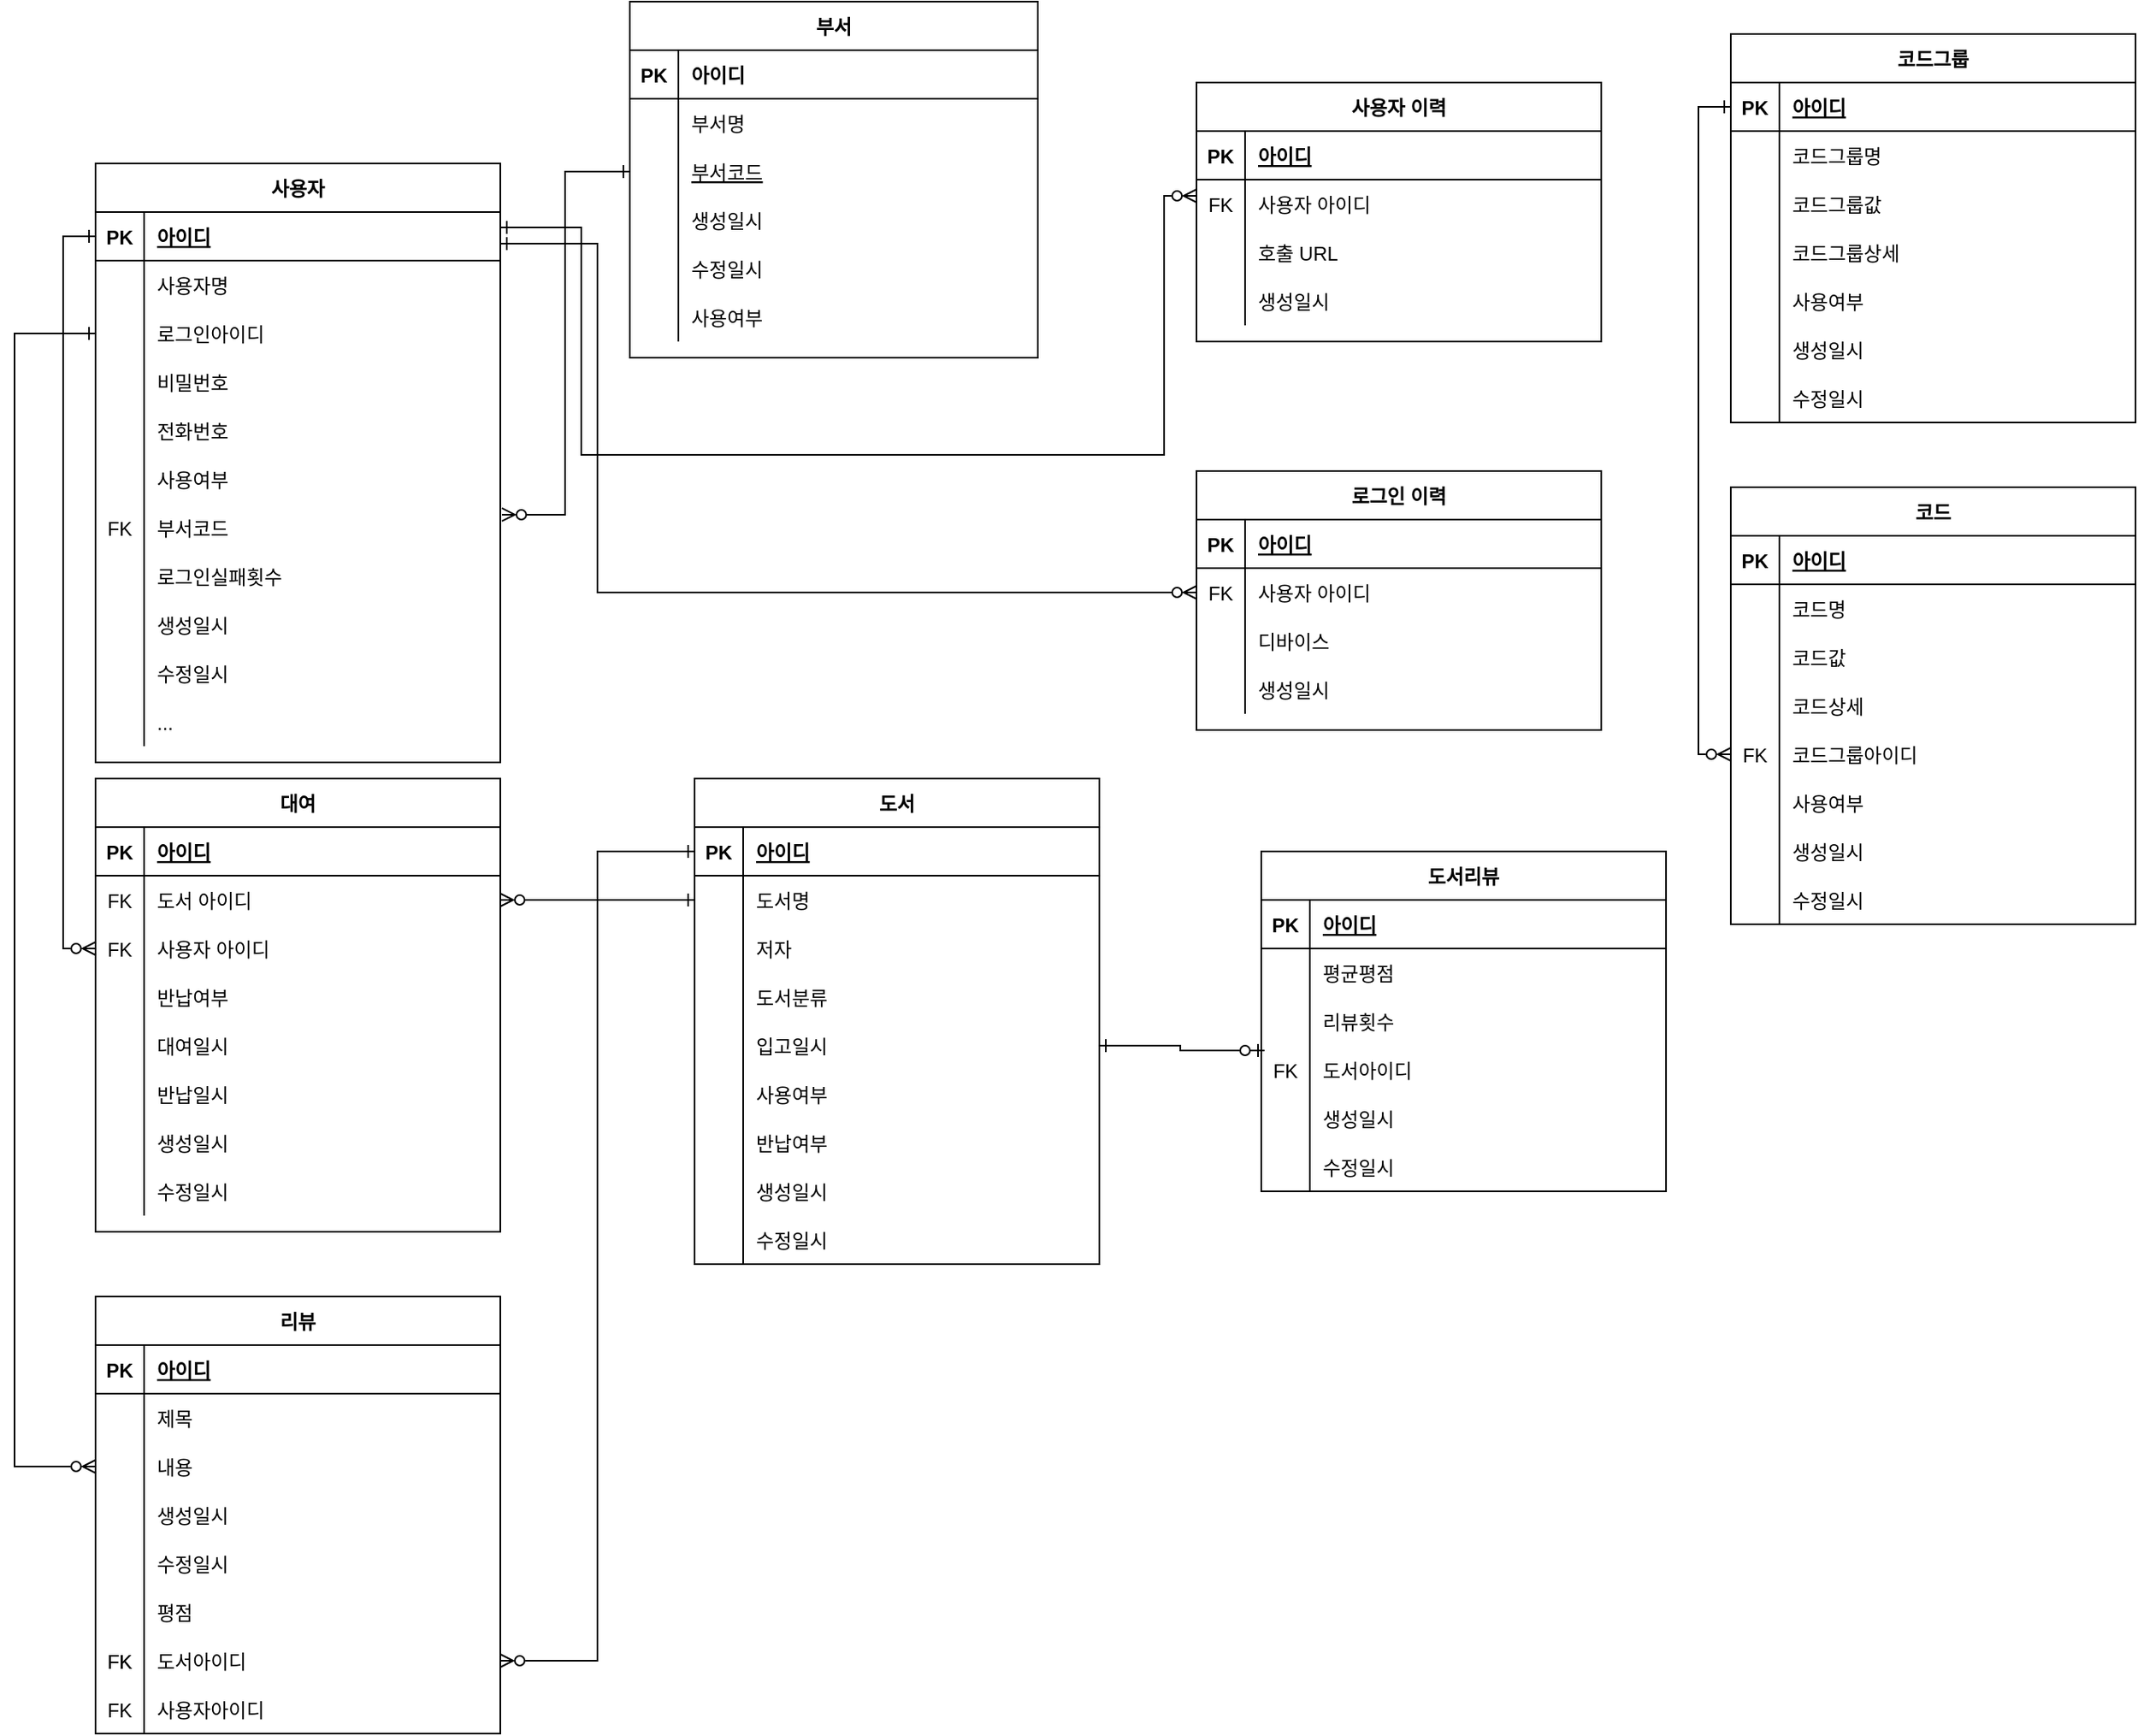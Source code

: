 <mxfile version="19.0.3" type="device"><diagram id="R2lEEEUBdFMjLlhIrx00" name="샘플(논리)"><mxGraphModel dx="1422" dy="977" grid="1" gridSize="10" guides="1" tooltips="1" connect="1" arrows="1" fold="1" page="1" pageScale="1" pageWidth="850" pageHeight="1100" math="0" shadow="0" extFonts="Permanent Marker^https://fonts.googleapis.com/css?family=Permanent+Marker"><root><mxCell id="0"/><mxCell id="1" parent="0"/><mxCell id="C-vyLk0tnHw3VtMMgP7b-2" value="부서" style="shape=table;startSize=30;container=1;collapsible=1;childLayout=tableLayout;fixedRows=1;rowLines=0;fontStyle=1;align=center;resizeLast=1;" parent="1" vertex="1"><mxGeometry x="450" y="20" width="252" height="220" as="geometry"/></mxCell><mxCell id="C-vyLk0tnHw3VtMMgP7b-3" value="" style="shape=partialRectangle;collapsible=0;dropTarget=0;pointerEvents=0;fillColor=none;points=[[0,0.5],[1,0.5]];portConstraint=eastwest;top=0;left=0;right=0;bottom=1;" parent="C-vyLk0tnHw3VtMMgP7b-2" vertex="1"><mxGeometry y="30" width="252" height="30" as="geometry"/></mxCell><mxCell id="C-vyLk0tnHw3VtMMgP7b-4" value="PK" style="shape=partialRectangle;overflow=hidden;connectable=0;fillColor=none;top=0;left=0;bottom=0;right=0;fontStyle=1;" parent="C-vyLk0tnHw3VtMMgP7b-3" vertex="1"><mxGeometry width="30" height="30" as="geometry"><mxRectangle width="30" height="30" as="alternateBounds"/></mxGeometry></mxCell><mxCell id="C-vyLk0tnHw3VtMMgP7b-5" value="아이디" style="shape=partialRectangle;overflow=hidden;connectable=0;fillColor=none;top=0;left=0;bottom=0;right=0;align=left;spacingLeft=6;fontStyle=1;" parent="C-vyLk0tnHw3VtMMgP7b-3" vertex="1"><mxGeometry x="30" width="222" height="30" as="geometry"><mxRectangle width="222" height="30" as="alternateBounds"/></mxGeometry></mxCell><mxCell id="C-vyLk0tnHw3VtMMgP7b-6" value="" style="shape=partialRectangle;collapsible=0;dropTarget=0;pointerEvents=0;fillColor=none;points=[[0,0.5],[1,0.5]];portConstraint=eastwest;top=0;left=0;right=0;bottom=0;" parent="C-vyLk0tnHw3VtMMgP7b-2" vertex="1"><mxGeometry y="60" width="252" height="30" as="geometry"/></mxCell><mxCell id="C-vyLk0tnHw3VtMMgP7b-7" value="" style="shape=partialRectangle;overflow=hidden;connectable=0;fillColor=none;top=0;left=0;bottom=0;right=0;" parent="C-vyLk0tnHw3VtMMgP7b-6" vertex="1"><mxGeometry width="30" height="30" as="geometry"><mxRectangle width="30" height="30" as="alternateBounds"/></mxGeometry></mxCell><mxCell id="C-vyLk0tnHw3VtMMgP7b-8" value="부서명" style="shape=partialRectangle;overflow=hidden;connectable=0;fillColor=none;top=0;left=0;bottom=0;right=0;align=left;spacingLeft=6;" parent="C-vyLk0tnHw3VtMMgP7b-6" vertex="1"><mxGeometry x="30" width="222" height="30" as="geometry"><mxRectangle width="222" height="30" as="alternateBounds"/></mxGeometry></mxCell><mxCell id="rP_Lel93AjVnqTZJ4xWa-1" value="" style="shape=partialRectangle;collapsible=0;dropTarget=0;pointerEvents=0;fillColor=none;points=[[0,0.5],[1,0.5]];portConstraint=eastwest;top=0;left=0;right=0;bottom=0;" parent="C-vyLk0tnHw3VtMMgP7b-2" vertex="1"><mxGeometry y="90" width="252" height="30" as="geometry"/></mxCell><mxCell id="rP_Lel93AjVnqTZJ4xWa-2" value="" style="shape=partialRectangle;overflow=hidden;connectable=0;fillColor=none;top=0;left=0;bottom=0;right=0;" parent="rP_Lel93AjVnqTZJ4xWa-1" vertex="1"><mxGeometry width="30" height="30" as="geometry"><mxRectangle width="30" height="30" as="alternateBounds"/></mxGeometry></mxCell><mxCell id="rP_Lel93AjVnqTZJ4xWa-3" value="부서코드" style="shape=partialRectangle;overflow=hidden;connectable=0;fillColor=none;top=0;left=0;bottom=0;right=0;align=left;spacingLeft=6;fontStyle=4" parent="rP_Lel93AjVnqTZJ4xWa-1" vertex="1"><mxGeometry x="30" width="222" height="30" as="geometry"><mxRectangle width="222" height="30" as="alternateBounds"/></mxGeometry></mxCell><mxCell id="C-vyLk0tnHw3VtMMgP7b-9" value="" style="shape=partialRectangle;collapsible=0;dropTarget=0;pointerEvents=0;fillColor=none;points=[[0,0.5],[1,0.5]];portConstraint=eastwest;top=0;left=0;right=0;bottom=0;" parent="C-vyLk0tnHw3VtMMgP7b-2" vertex="1"><mxGeometry y="120" width="252" height="30" as="geometry"/></mxCell><mxCell id="C-vyLk0tnHw3VtMMgP7b-10" value="" style="shape=partialRectangle;overflow=hidden;connectable=0;fillColor=none;top=0;left=0;bottom=0;right=0;" parent="C-vyLk0tnHw3VtMMgP7b-9" vertex="1"><mxGeometry width="30" height="30" as="geometry"><mxRectangle width="30" height="30" as="alternateBounds"/></mxGeometry></mxCell><mxCell id="C-vyLk0tnHw3VtMMgP7b-11" value="생성일시" style="shape=partialRectangle;overflow=hidden;connectable=0;fillColor=none;top=0;left=0;bottom=0;right=0;align=left;spacingLeft=6;" parent="C-vyLk0tnHw3VtMMgP7b-9" vertex="1"><mxGeometry x="30" width="222" height="30" as="geometry"><mxRectangle width="222" height="30" as="alternateBounds"/></mxGeometry></mxCell><mxCell id="_dJFfk8LNc2to3wbqugc-28" value="" style="shape=partialRectangle;collapsible=0;dropTarget=0;pointerEvents=0;fillColor=none;points=[[0,0.5],[1,0.5]];portConstraint=eastwest;top=0;left=0;right=0;bottom=0;" parent="C-vyLk0tnHw3VtMMgP7b-2" vertex="1"><mxGeometry y="150" width="252" height="30" as="geometry"/></mxCell><mxCell id="_dJFfk8LNc2to3wbqugc-29" value="" style="shape=partialRectangle;overflow=hidden;connectable=0;fillColor=none;top=0;left=0;bottom=0;right=0;" parent="_dJFfk8LNc2to3wbqugc-28" vertex="1"><mxGeometry width="30" height="30" as="geometry"><mxRectangle width="30" height="30" as="alternateBounds"/></mxGeometry></mxCell><mxCell id="_dJFfk8LNc2to3wbqugc-30" value="수정일시" style="shape=partialRectangle;overflow=hidden;connectable=0;fillColor=none;top=0;left=0;bottom=0;right=0;align=left;spacingLeft=6;" parent="_dJFfk8LNc2to3wbqugc-28" vertex="1"><mxGeometry x="30" width="222" height="30" as="geometry"><mxRectangle width="222" height="30" as="alternateBounds"/></mxGeometry></mxCell><mxCell id="_dJFfk8LNc2to3wbqugc-32" value="" style="shape=partialRectangle;collapsible=0;dropTarget=0;pointerEvents=0;fillColor=none;points=[[0,0.5],[1,0.5]];portConstraint=eastwest;top=0;left=0;right=0;bottom=0;" parent="C-vyLk0tnHw3VtMMgP7b-2" vertex="1"><mxGeometry y="180" width="252" height="30" as="geometry"/></mxCell><mxCell id="_dJFfk8LNc2to3wbqugc-33" value="" style="shape=partialRectangle;overflow=hidden;connectable=0;fillColor=none;top=0;left=0;bottom=0;right=0;" parent="_dJFfk8LNc2to3wbqugc-32" vertex="1"><mxGeometry width="30" height="30" as="geometry"><mxRectangle width="30" height="30" as="alternateBounds"/></mxGeometry></mxCell><mxCell id="_dJFfk8LNc2to3wbqugc-34" value="사용여부" style="shape=partialRectangle;overflow=hidden;connectable=0;fillColor=none;top=0;left=0;bottom=0;right=0;align=left;spacingLeft=6;" parent="_dJFfk8LNc2to3wbqugc-32" vertex="1"><mxGeometry x="30" width="222" height="30" as="geometry"><mxRectangle width="222" height="30" as="alternateBounds"/></mxGeometry></mxCell><mxCell id="C-vyLk0tnHw3VtMMgP7b-23" value="사용자" style="shape=table;startSize=30;container=1;collapsible=1;childLayout=tableLayout;fixedRows=1;rowLines=0;fontStyle=1;align=center;resizeLast=1;" parent="1" vertex="1"><mxGeometry x="120" y="120" width="250" height="370" as="geometry"/></mxCell><mxCell id="C-vyLk0tnHw3VtMMgP7b-24" value="" style="shape=partialRectangle;collapsible=0;dropTarget=0;pointerEvents=0;fillColor=none;points=[[0,0.5],[1,0.5]];portConstraint=eastwest;top=0;left=0;right=0;bottom=1;" parent="C-vyLk0tnHw3VtMMgP7b-23" vertex="1"><mxGeometry y="30" width="250" height="30" as="geometry"/></mxCell><mxCell id="C-vyLk0tnHw3VtMMgP7b-25" value="PK" style="shape=partialRectangle;overflow=hidden;connectable=0;fillColor=none;top=0;left=0;bottom=0;right=0;fontStyle=1;" parent="C-vyLk0tnHw3VtMMgP7b-24" vertex="1"><mxGeometry width="30" height="30" as="geometry"><mxRectangle width="30" height="30" as="alternateBounds"/></mxGeometry></mxCell><mxCell id="C-vyLk0tnHw3VtMMgP7b-26" value="아이디" style="shape=partialRectangle;overflow=hidden;connectable=0;fillColor=none;top=0;left=0;bottom=0;right=0;align=left;spacingLeft=6;fontStyle=5;" parent="C-vyLk0tnHw3VtMMgP7b-24" vertex="1"><mxGeometry x="30" width="220" height="30" as="geometry"><mxRectangle width="220" height="30" as="alternateBounds"/></mxGeometry></mxCell><mxCell id="C-vyLk0tnHw3VtMMgP7b-27" value="" style="shape=partialRectangle;collapsible=0;dropTarget=0;pointerEvents=0;fillColor=none;points=[[0,0.5],[1,0.5]];portConstraint=eastwest;top=0;left=0;right=0;bottom=0;" parent="C-vyLk0tnHw3VtMMgP7b-23" vertex="1"><mxGeometry y="60" width="250" height="30" as="geometry"/></mxCell><mxCell id="C-vyLk0tnHw3VtMMgP7b-28" value="" style="shape=partialRectangle;overflow=hidden;connectable=0;fillColor=none;top=0;left=0;bottom=0;right=0;" parent="C-vyLk0tnHw3VtMMgP7b-27" vertex="1"><mxGeometry width="30" height="30" as="geometry"><mxRectangle width="30" height="30" as="alternateBounds"/></mxGeometry></mxCell><mxCell id="C-vyLk0tnHw3VtMMgP7b-29" value="사용자명" style="shape=partialRectangle;overflow=hidden;connectable=0;fillColor=none;top=0;left=0;bottom=0;right=0;align=left;spacingLeft=6;" parent="C-vyLk0tnHw3VtMMgP7b-27" vertex="1"><mxGeometry x="30" width="220" height="30" as="geometry"><mxRectangle width="220" height="30" as="alternateBounds"/></mxGeometry></mxCell><mxCell id="_dJFfk8LNc2to3wbqugc-4" value="" style="shape=partialRectangle;collapsible=0;dropTarget=0;pointerEvents=0;fillColor=none;points=[[0,0.5],[1,0.5]];portConstraint=eastwest;top=0;left=0;right=0;bottom=0;" parent="C-vyLk0tnHw3VtMMgP7b-23" vertex="1"><mxGeometry y="90" width="250" height="30" as="geometry"/></mxCell><mxCell id="_dJFfk8LNc2to3wbqugc-5" value="" style="shape=partialRectangle;overflow=hidden;connectable=0;fillColor=none;top=0;left=0;bottom=0;right=0;" parent="_dJFfk8LNc2to3wbqugc-4" vertex="1"><mxGeometry width="30" height="30" as="geometry"><mxRectangle width="30" height="30" as="alternateBounds"/></mxGeometry></mxCell><mxCell id="_dJFfk8LNc2to3wbqugc-6" value="로그인아이디" style="shape=partialRectangle;overflow=hidden;connectable=0;fillColor=none;top=0;left=0;bottom=0;right=0;align=left;spacingLeft=6;" parent="_dJFfk8LNc2to3wbqugc-4" vertex="1"><mxGeometry x="30" width="220" height="30" as="geometry"><mxRectangle width="220" height="30" as="alternateBounds"/></mxGeometry></mxCell><mxCell id="_dJFfk8LNc2to3wbqugc-10" value="" style="shape=partialRectangle;collapsible=0;dropTarget=0;pointerEvents=0;fillColor=none;points=[[0,0.5],[1,0.5]];portConstraint=eastwest;top=0;left=0;right=0;bottom=0;" parent="C-vyLk0tnHw3VtMMgP7b-23" vertex="1"><mxGeometry y="120" width="250" height="30" as="geometry"/></mxCell><mxCell id="_dJFfk8LNc2to3wbqugc-11" value="" style="shape=partialRectangle;overflow=hidden;connectable=0;fillColor=none;top=0;left=0;bottom=0;right=0;" parent="_dJFfk8LNc2to3wbqugc-10" vertex="1"><mxGeometry width="30" height="30" as="geometry"><mxRectangle width="30" height="30" as="alternateBounds"/></mxGeometry></mxCell><mxCell id="_dJFfk8LNc2to3wbqugc-12" value="비밀번호" style="shape=partialRectangle;overflow=hidden;connectable=0;fillColor=none;top=0;left=0;bottom=0;right=0;align=left;spacingLeft=6;" parent="_dJFfk8LNc2to3wbqugc-10" vertex="1"><mxGeometry x="30" width="220" height="30" as="geometry"><mxRectangle width="220" height="30" as="alternateBounds"/></mxGeometry></mxCell><mxCell id="_dJFfk8LNc2to3wbqugc-13" value="" style="shape=partialRectangle;collapsible=0;dropTarget=0;pointerEvents=0;fillColor=none;points=[[0,0.5],[1,0.5]];portConstraint=eastwest;top=0;left=0;right=0;bottom=0;" parent="C-vyLk0tnHw3VtMMgP7b-23" vertex="1"><mxGeometry y="150" width="250" height="30" as="geometry"/></mxCell><mxCell id="_dJFfk8LNc2to3wbqugc-14" value="" style="shape=partialRectangle;overflow=hidden;connectable=0;fillColor=none;top=0;left=0;bottom=0;right=0;" parent="_dJFfk8LNc2to3wbqugc-13" vertex="1"><mxGeometry width="30" height="30" as="geometry"><mxRectangle width="30" height="30" as="alternateBounds"/></mxGeometry></mxCell><mxCell id="_dJFfk8LNc2to3wbqugc-15" value="전화번호" style="shape=partialRectangle;overflow=hidden;connectable=0;fillColor=none;top=0;left=0;bottom=0;right=0;align=left;spacingLeft=6;" parent="_dJFfk8LNc2to3wbqugc-13" vertex="1"><mxGeometry x="30" width="220" height="30" as="geometry"><mxRectangle width="220" height="30" as="alternateBounds"/></mxGeometry></mxCell><mxCell id="_dJFfk8LNc2to3wbqugc-16" value="" style="shape=partialRectangle;collapsible=0;dropTarget=0;pointerEvents=0;fillColor=none;points=[[0,0.5],[1,0.5]];portConstraint=eastwest;top=0;left=0;right=0;bottom=0;" parent="C-vyLk0tnHw3VtMMgP7b-23" vertex="1"><mxGeometry y="180" width="250" height="30" as="geometry"/></mxCell><mxCell id="_dJFfk8LNc2to3wbqugc-17" value="" style="shape=partialRectangle;overflow=hidden;connectable=0;fillColor=none;top=0;left=0;bottom=0;right=0;" parent="_dJFfk8LNc2to3wbqugc-16" vertex="1"><mxGeometry width="30" height="30" as="geometry"><mxRectangle width="30" height="30" as="alternateBounds"/></mxGeometry></mxCell><mxCell id="_dJFfk8LNc2to3wbqugc-18" value="사용여부" style="shape=partialRectangle;overflow=hidden;connectable=0;fillColor=none;top=0;left=0;bottom=0;right=0;align=left;spacingLeft=6;" parent="_dJFfk8LNc2to3wbqugc-16" vertex="1"><mxGeometry x="30" width="220" height="30" as="geometry"><mxRectangle width="220" height="30" as="alternateBounds"/></mxGeometry></mxCell><mxCell id="_dJFfk8LNc2to3wbqugc-19" value="" style="shape=partialRectangle;collapsible=0;dropTarget=0;pointerEvents=0;fillColor=none;points=[[0,0.5],[1,0.5]];portConstraint=eastwest;top=0;left=0;right=0;bottom=0;" parent="C-vyLk0tnHw3VtMMgP7b-23" vertex="1"><mxGeometry y="210" width="250" height="30" as="geometry"/></mxCell><mxCell id="_dJFfk8LNc2to3wbqugc-20" value="FK" style="shape=partialRectangle;overflow=hidden;connectable=0;fillColor=none;top=0;left=0;bottom=0;right=0;" parent="_dJFfk8LNc2to3wbqugc-19" vertex="1"><mxGeometry width="30" height="30" as="geometry"><mxRectangle width="30" height="30" as="alternateBounds"/></mxGeometry></mxCell><mxCell id="_dJFfk8LNc2to3wbqugc-21" value="부서코드" style="shape=partialRectangle;overflow=hidden;connectable=0;fillColor=none;top=0;left=0;bottom=0;right=0;align=left;spacingLeft=6;" parent="_dJFfk8LNc2to3wbqugc-19" vertex="1"><mxGeometry x="30" width="220" height="30" as="geometry"><mxRectangle width="220" height="30" as="alternateBounds"/></mxGeometry></mxCell><mxCell id="9XxnQUEgsuSEC0fDPwZA-1" value="" style="shape=partialRectangle;collapsible=0;dropTarget=0;pointerEvents=0;fillColor=none;points=[[0,0.5],[1,0.5]];portConstraint=eastwest;top=0;left=0;right=0;bottom=0;" vertex="1" parent="C-vyLk0tnHw3VtMMgP7b-23"><mxGeometry y="240" width="250" height="30" as="geometry"/></mxCell><mxCell id="9XxnQUEgsuSEC0fDPwZA-2" value="" style="shape=partialRectangle;overflow=hidden;connectable=0;fillColor=none;top=0;left=0;bottom=0;right=0;" vertex="1" parent="9XxnQUEgsuSEC0fDPwZA-1"><mxGeometry width="30" height="30" as="geometry"><mxRectangle width="30" height="30" as="alternateBounds"/></mxGeometry></mxCell><mxCell id="9XxnQUEgsuSEC0fDPwZA-3" value="로그인실패횟수" style="shape=partialRectangle;overflow=hidden;connectable=0;fillColor=none;top=0;left=0;bottom=0;right=0;align=left;spacingLeft=6;" vertex="1" parent="9XxnQUEgsuSEC0fDPwZA-1"><mxGeometry x="30" width="220" height="30" as="geometry"><mxRectangle width="220" height="30" as="alternateBounds"/></mxGeometry></mxCell><mxCell id="ctZ0gYOrhZNdRDzIIBMO-1" value="" style="shape=partialRectangle;collapsible=0;dropTarget=0;pointerEvents=0;fillColor=none;points=[[0,0.5],[1,0.5]];portConstraint=eastwest;top=0;left=0;right=0;bottom=0;" parent="C-vyLk0tnHw3VtMMgP7b-23" vertex="1"><mxGeometry y="270" width="250" height="30" as="geometry"/></mxCell><mxCell id="ctZ0gYOrhZNdRDzIIBMO-2" value="" style="shape=partialRectangle;overflow=hidden;connectable=0;fillColor=none;top=0;left=0;bottom=0;right=0;" parent="ctZ0gYOrhZNdRDzIIBMO-1" vertex="1"><mxGeometry width="30" height="30" as="geometry"><mxRectangle width="30" height="30" as="alternateBounds"/></mxGeometry></mxCell><mxCell id="ctZ0gYOrhZNdRDzIIBMO-3" value="생성일시" style="shape=partialRectangle;overflow=hidden;connectable=0;fillColor=none;top=0;left=0;bottom=0;right=0;align=left;spacingLeft=6;" parent="ctZ0gYOrhZNdRDzIIBMO-1" vertex="1"><mxGeometry x="30" width="220" height="30" as="geometry"><mxRectangle width="220" height="30" as="alternateBounds"/></mxGeometry></mxCell><mxCell id="ctZ0gYOrhZNdRDzIIBMO-4" value="" style="shape=partialRectangle;collapsible=0;dropTarget=0;pointerEvents=0;fillColor=none;points=[[0,0.5],[1,0.5]];portConstraint=eastwest;top=0;left=0;right=0;bottom=0;" parent="C-vyLk0tnHw3VtMMgP7b-23" vertex="1"><mxGeometry y="300" width="250" height="30" as="geometry"/></mxCell><mxCell id="ctZ0gYOrhZNdRDzIIBMO-5" value="" style="shape=partialRectangle;overflow=hidden;connectable=0;fillColor=none;top=0;left=0;bottom=0;right=0;" parent="ctZ0gYOrhZNdRDzIIBMO-4" vertex="1"><mxGeometry width="30" height="30" as="geometry"><mxRectangle width="30" height="30" as="alternateBounds"/></mxGeometry></mxCell><mxCell id="ctZ0gYOrhZNdRDzIIBMO-6" value="수정일시" style="shape=partialRectangle;overflow=hidden;connectable=0;fillColor=none;top=0;left=0;bottom=0;right=0;align=left;spacingLeft=6;" parent="ctZ0gYOrhZNdRDzIIBMO-4" vertex="1"><mxGeometry x="30" width="220" height="30" as="geometry"><mxRectangle width="220" height="30" as="alternateBounds"/></mxGeometry></mxCell><mxCell id="9XxnQUEgsuSEC0fDPwZA-4" value="" style="shape=partialRectangle;collapsible=0;dropTarget=0;pointerEvents=0;fillColor=none;points=[[0,0.5],[1,0.5]];portConstraint=eastwest;top=0;left=0;right=0;bottom=0;" vertex="1" parent="C-vyLk0tnHw3VtMMgP7b-23"><mxGeometry y="330" width="250" height="30" as="geometry"/></mxCell><mxCell id="9XxnQUEgsuSEC0fDPwZA-5" value="" style="shape=partialRectangle;overflow=hidden;connectable=0;fillColor=none;top=0;left=0;bottom=0;right=0;" vertex="1" parent="9XxnQUEgsuSEC0fDPwZA-4"><mxGeometry width="30" height="30" as="geometry"><mxRectangle width="30" height="30" as="alternateBounds"/></mxGeometry></mxCell><mxCell id="9XxnQUEgsuSEC0fDPwZA-6" value="..." style="shape=partialRectangle;overflow=hidden;connectable=0;fillColor=none;top=0;left=0;bottom=0;right=0;align=left;spacingLeft=6;" vertex="1" parent="9XxnQUEgsuSEC0fDPwZA-4"><mxGeometry x="30" width="220" height="30" as="geometry"><mxRectangle width="220" height="30" as="alternateBounds"/></mxGeometry></mxCell><mxCell id="_dJFfk8LNc2to3wbqugc-35" value="도서" style="shape=table;startSize=30;container=1;collapsible=1;childLayout=tableLayout;fixedRows=1;rowLines=0;fontStyle=1;align=center;resizeLast=1;" parent="1" vertex="1"><mxGeometry x="490" y="500" width="250" height="300" as="geometry"/></mxCell><mxCell id="_dJFfk8LNc2to3wbqugc-36" value="" style="shape=partialRectangle;collapsible=0;dropTarget=0;pointerEvents=0;fillColor=none;points=[[0,0.5],[1,0.5]];portConstraint=eastwest;top=0;left=0;right=0;bottom=1;" parent="_dJFfk8LNc2to3wbqugc-35" vertex="1"><mxGeometry y="30" width="250" height="30" as="geometry"/></mxCell><mxCell id="_dJFfk8LNc2to3wbqugc-37" value="PK" style="shape=partialRectangle;overflow=hidden;connectable=0;fillColor=none;top=0;left=0;bottom=0;right=0;fontStyle=1;" parent="_dJFfk8LNc2to3wbqugc-36" vertex="1"><mxGeometry width="30" height="30" as="geometry"><mxRectangle width="30" height="30" as="alternateBounds"/></mxGeometry></mxCell><mxCell id="_dJFfk8LNc2to3wbqugc-38" value="아이디" style="shape=partialRectangle;overflow=hidden;connectable=0;fillColor=none;top=0;left=0;bottom=0;right=0;align=left;spacingLeft=6;fontStyle=5;" parent="_dJFfk8LNc2to3wbqugc-36" vertex="1"><mxGeometry x="30" width="220" height="30" as="geometry"><mxRectangle width="220" height="30" as="alternateBounds"/></mxGeometry></mxCell><mxCell id="_dJFfk8LNc2to3wbqugc-39" value="" style="shape=partialRectangle;collapsible=0;dropTarget=0;pointerEvents=0;fillColor=none;points=[[0,0.5],[1,0.5]];portConstraint=eastwest;top=0;left=0;right=0;bottom=0;" parent="_dJFfk8LNc2to3wbqugc-35" vertex="1"><mxGeometry y="60" width="250" height="30" as="geometry"/></mxCell><mxCell id="_dJFfk8LNc2to3wbqugc-40" value="" style="shape=partialRectangle;overflow=hidden;connectable=0;fillColor=none;top=0;left=0;bottom=0;right=0;" parent="_dJFfk8LNc2to3wbqugc-39" vertex="1"><mxGeometry width="30" height="30" as="geometry"><mxRectangle width="30" height="30" as="alternateBounds"/></mxGeometry></mxCell><mxCell id="_dJFfk8LNc2to3wbqugc-41" value="도서명" style="shape=partialRectangle;overflow=hidden;connectable=0;fillColor=none;top=0;left=0;bottom=0;right=0;align=left;spacingLeft=6;" parent="_dJFfk8LNc2to3wbqugc-39" vertex="1"><mxGeometry x="30" width="220" height="30" as="geometry"><mxRectangle width="220" height="30" as="alternateBounds"/></mxGeometry></mxCell><mxCell id="_dJFfk8LNc2to3wbqugc-42" value="" style="shape=partialRectangle;collapsible=0;dropTarget=0;pointerEvents=0;fillColor=none;points=[[0,0.5],[1,0.5]];portConstraint=eastwest;top=0;left=0;right=0;bottom=0;" parent="_dJFfk8LNc2to3wbqugc-35" vertex="1"><mxGeometry y="90" width="250" height="30" as="geometry"/></mxCell><mxCell id="_dJFfk8LNc2to3wbqugc-43" value="" style="shape=partialRectangle;overflow=hidden;connectable=0;fillColor=none;top=0;left=0;bottom=0;right=0;" parent="_dJFfk8LNc2to3wbqugc-42" vertex="1"><mxGeometry width="30" height="30" as="geometry"><mxRectangle width="30" height="30" as="alternateBounds"/></mxGeometry></mxCell><mxCell id="_dJFfk8LNc2to3wbqugc-44" value="저자" style="shape=partialRectangle;overflow=hidden;connectable=0;fillColor=none;top=0;left=0;bottom=0;right=0;align=left;spacingLeft=6;" parent="_dJFfk8LNc2to3wbqugc-42" vertex="1"><mxGeometry x="30" width="220" height="30" as="geometry"><mxRectangle width="220" height="30" as="alternateBounds"/></mxGeometry></mxCell><mxCell id="9XxnQUEgsuSEC0fDPwZA-11" value="" style="shape=partialRectangle;collapsible=0;dropTarget=0;pointerEvents=0;fillColor=none;points=[[0,0.5],[1,0.5]];portConstraint=eastwest;top=0;left=0;right=0;bottom=0;" vertex="1" parent="_dJFfk8LNc2to3wbqugc-35"><mxGeometry y="120" width="250" height="30" as="geometry"/></mxCell><mxCell id="9XxnQUEgsuSEC0fDPwZA-12" value="" style="shape=partialRectangle;overflow=hidden;connectable=0;fillColor=none;top=0;left=0;bottom=0;right=0;" vertex="1" parent="9XxnQUEgsuSEC0fDPwZA-11"><mxGeometry width="30" height="30" as="geometry"><mxRectangle width="30" height="30" as="alternateBounds"/></mxGeometry></mxCell><mxCell id="9XxnQUEgsuSEC0fDPwZA-13" value="도서분류" style="shape=partialRectangle;overflow=hidden;connectable=0;fillColor=none;top=0;left=0;bottom=0;right=0;align=left;spacingLeft=6;" vertex="1" parent="9XxnQUEgsuSEC0fDPwZA-11"><mxGeometry x="30" width="220" height="30" as="geometry"><mxRectangle width="220" height="30" as="alternateBounds"/></mxGeometry></mxCell><mxCell id="_dJFfk8LNc2to3wbqugc-45" value="" style="shape=partialRectangle;collapsible=0;dropTarget=0;pointerEvents=0;fillColor=none;points=[[0,0.5],[1,0.5]];portConstraint=eastwest;top=0;left=0;right=0;bottom=0;" parent="_dJFfk8LNc2to3wbqugc-35" vertex="1"><mxGeometry y="150" width="250" height="30" as="geometry"/></mxCell><mxCell id="_dJFfk8LNc2to3wbqugc-46" value="" style="shape=partialRectangle;overflow=hidden;connectable=0;fillColor=none;top=0;left=0;bottom=0;right=0;" parent="_dJFfk8LNc2to3wbqugc-45" vertex="1"><mxGeometry width="30" height="30" as="geometry"><mxRectangle width="30" height="30" as="alternateBounds"/></mxGeometry></mxCell><mxCell id="_dJFfk8LNc2to3wbqugc-47" value="입고일시" style="shape=partialRectangle;overflow=hidden;connectable=0;fillColor=none;top=0;left=0;bottom=0;right=0;align=left;spacingLeft=6;" parent="_dJFfk8LNc2to3wbqugc-45" vertex="1"><mxGeometry x="30" width="220" height="30" as="geometry"><mxRectangle width="220" height="30" as="alternateBounds"/></mxGeometry></mxCell><mxCell id="gCErbWOULAjdzYsN1awT-1" value="" style="shape=partialRectangle;collapsible=0;dropTarget=0;pointerEvents=0;fillColor=none;points=[[0,0.5],[1,0.5]];portConstraint=eastwest;top=0;left=0;right=0;bottom=0;" parent="_dJFfk8LNc2to3wbqugc-35" vertex="1"><mxGeometry y="180" width="250" height="30" as="geometry"/></mxCell><mxCell id="gCErbWOULAjdzYsN1awT-2" value="" style="shape=partialRectangle;overflow=hidden;connectable=0;fillColor=none;top=0;left=0;bottom=0;right=0;" parent="gCErbWOULAjdzYsN1awT-1" vertex="1"><mxGeometry width="30" height="30" as="geometry"><mxRectangle width="30" height="30" as="alternateBounds"/></mxGeometry></mxCell><mxCell id="gCErbWOULAjdzYsN1awT-3" value="사용여부" style="shape=partialRectangle;overflow=hidden;connectable=0;fillColor=none;top=0;left=0;bottom=0;right=0;align=left;spacingLeft=6;" parent="gCErbWOULAjdzYsN1awT-1" vertex="1"><mxGeometry x="30" width="220" height="30" as="geometry"><mxRectangle width="220" height="30" as="alternateBounds"/></mxGeometry></mxCell><mxCell id="9XxnQUEgsuSEC0fDPwZA-14" value="" style="shape=partialRectangle;collapsible=0;dropTarget=0;pointerEvents=0;fillColor=none;points=[[0,0.5],[1,0.5]];portConstraint=eastwest;top=0;left=0;right=0;bottom=0;" vertex="1" parent="_dJFfk8LNc2to3wbqugc-35"><mxGeometry y="210" width="250" height="30" as="geometry"/></mxCell><mxCell id="9XxnQUEgsuSEC0fDPwZA-15" value="" style="shape=partialRectangle;overflow=hidden;connectable=0;fillColor=none;top=0;left=0;bottom=0;right=0;" vertex="1" parent="9XxnQUEgsuSEC0fDPwZA-14"><mxGeometry width="30" height="30" as="geometry"><mxRectangle width="30" height="30" as="alternateBounds"/></mxGeometry></mxCell><mxCell id="9XxnQUEgsuSEC0fDPwZA-16" value="반납여부" style="shape=partialRectangle;overflow=hidden;connectable=0;fillColor=none;top=0;left=0;bottom=0;right=0;align=left;spacingLeft=6;" vertex="1" parent="9XxnQUEgsuSEC0fDPwZA-14"><mxGeometry x="30" width="220" height="30" as="geometry"><mxRectangle width="220" height="30" as="alternateBounds"/></mxGeometry></mxCell><mxCell id="_dJFfk8LNc2to3wbqugc-48" value="" style="shape=partialRectangle;collapsible=0;dropTarget=0;pointerEvents=0;fillColor=none;points=[[0,0.5],[1,0.5]];portConstraint=eastwest;top=0;left=0;right=0;bottom=0;" parent="_dJFfk8LNc2to3wbqugc-35" vertex="1"><mxGeometry y="240" width="250" height="30" as="geometry"/></mxCell><mxCell id="_dJFfk8LNc2to3wbqugc-49" value="" style="shape=partialRectangle;overflow=hidden;connectable=0;fillColor=none;top=0;left=0;bottom=0;right=0;" parent="_dJFfk8LNc2to3wbqugc-48" vertex="1"><mxGeometry width="30" height="30" as="geometry"><mxRectangle width="30" height="30" as="alternateBounds"/></mxGeometry></mxCell><mxCell id="_dJFfk8LNc2to3wbqugc-50" value="생성일시" style="shape=partialRectangle;overflow=hidden;connectable=0;fillColor=none;top=0;left=0;bottom=0;right=0;align=left;spacingLeft=6;" parent="_dJFfk8LNc2to3wbqugc-48" vertex="1"><mxGeometry x="30" width="220" height="30" as="geometry"><mxRectangle width="220" height="30" as="alternateBounds"/></mxGeometry></mxCell><mxCell id="_dJFfk8LNc2to3wbqugc-51" value="" style="shape=partialRectangle;collapsible=0;dropTarget=0;pointerEvents=0;fillColor=none;points=[[0,0.5],[1,0.5]];portConstraint=eastwest;top=0;left=0;right=0;bottom=0;" parent="_dJFfk8LNc2to3wbqugc-35" vertex="1"><mxGeometry y="270" width="250" height="30" as="geometry"/></mxCell><mxCell id="_dJFfk8LNc2to3wbqugc-52" value="" style="shape=partialRectangle;overflow=hidden;connectable=0;fillColor=none;top=0;left=0;bottom=0;right=0;" parent="_dJFfk8LNc2to3wbqugc-51" vertex="1"><mxGeometry width="30" height="30" as="geometry"><mxRectangle width="30" height="30" as="alternateBounds"/></mxGeometry></mxCell><mxCell id="_dJFfk8LNc2to3wbqugc-53" value="수정일시" style="shape=partialRectangle;overflow=hidden;connectable=0;fillColor=none;top=0;left=0;bottom=0;right=0;align=left;spacingLeft=6;" parent="_dJFfk8LNc2to3wbqugc-51" vertex="1"><mxGeometry x="30" width="220" height="30" as="geometry"><mxRectangle width="220" height="30" as="alternateBounds"/></mxGeometry></mxCell><mxCell id="_dJFfk8LNc2to3wbqugc-54" value="대여" style="shape=table;startSize=30;container=1;collapsible=1;childLayout=tableLayout;fixedRows=1;rowLines=0;fontStyle=1;align=center;resizeLast=1;" parent="1" vertex="1"><mxGeometry x="120" y="500" width="250" height="280" as="geometry"/></mxCell><mxCell id="_dJFfk8LNc2to3wbqugc-55" value="" style="shape=partialRectangle;collapsible=0;dropTarget=0;pointerEvents=0;fillColor=none;points=[[0,0.5],[1,0.5]];portConstraint=eastwest;top=0;left=0;right=0;bottom=1;" parent="_dJFfk8LNc2to3wbqugc-54" vertex="1"><mxGeometry y="30" width="250" height="30" as="geometry"/></mxCell><mxCell id="_dJFfk8LNc2to3wbqugc-56" value="PK" style="shape=partialRectangle;overflow=hidden;connectable=0;fillColor=none;top=0;left=0;bottom=0;right=0;fontStyle=1;" parent="_dJFfk8LNc2to3wbqugc-55" vertex="1"><mxGeometry width="30" height="30" as="geometry"><mxRectangle width="30" height="30" as="alternateBounds"/></mxGeometry></mxCell><mxCell id="_dJFfk8LNc2to3wbqugc-57" value="아이디" style="shape=partialRectangle;overflow=hidden;connectable=0;fillColor=none;top=0;left=0;bottom=0;right=0;align=left;spacingLeft=6;fontStyle=5;" parent="_dJFfk8LNc2to3wbqugc-55" vertex="1"><mxGeometry x="30" width="220" height="30" as="geometry"><mxRectangle width="220" height="30" as="alternateBounds"/></mxGeometry></mxCell><mxCell id="_dJFfk8LNc2to3wbqugc-58" value="" style="shape=partialRectangle;collapsible=0;dropTarget=0;pointerEvents=0;fillColor=none;points=[[0,0.5],[1,0.5]];portConstraint=eastwest;top=0;left=0;right=0;bottom=0;" parent="_dJFfk8LNc2to3wbqugc-54" vertex="1"><mxGeometry y="60" width="250" height="30" as="geometry"/></mxCell><mxCell id="_dJFfk8LNc2to3wbqugc-59" value="FK" style="shape=partialRectangle;overflow=hidden;connectable=0;fillColor=none;top=0;left=0;bottom=0;right=0;" parent="_dJFfk8LNc2to3wbqugc-58" vertex="1"><mxGeometry width="30" height="30" as="geometry"><mxRectangle width="30" height="30" as="alternateBounds"/></mxGeometry></mxCell><mxCell id="_dJFfk8LNc2to3wbqugc-60" value="도서 아이디" style="shape=partialRectangle;overflow=hidden;connectable=0;fillColor=none;top=0;left=0;bottom=0;right=0;align=left;spacingLeft=6;" parent="_dJFfk8LNc2to3wbqugc-58" vertex="1"><mxGeometry x="30" width="220" height="30" as="geometry"><mxRectangle width="220" height="30" as="alternateBounds"/></mxGeometry></mxCell><mxCell id="_dJFfk8LNc2to3wbqugc-61" value="" style="shape=partialRectangle;collapsible=0;dropTarget=0;pointerEvents=0;fillColor=none;points=[[0,0.5],[1,0.5]];portConstraint=eastwest;top=0;left=0;right=0;bottom=0;" parent="_dJFfk8LNc2to3wbqugc-54" vertex="1"><mxGeometry y="90" width="250" height="30" as="geometry"/></mxCell><mxCell id="_dJFfk8LNc2to3wbqugc-62" value="FK" style="shape=partialRectangle;overflow=hidden;connectable=0;fillColor=none;top=0;left=0;bottom=0;right=0;" parent="_dJFfk8LNc2to3wbqugc-61" vertex="1"><mxGeometry width="30" height="30" as="geometry"><mxRectangle width="30" height="30" as="alternateBounds"/></mxGeometry></mxCell><mxCell id="_dJFfk8LNc2to3wbqugc-63" value="사용자 아이디" style="shape=partialRectangle;overflow=hidden;connectable=0;fillColor=none;top=0;left=0;bottom=0;right=0;align=left;spacingLeft=6;" parent="_dJFfk8LNc2to3wbqugc-61" vertex="1"><mxGeometry x="30" width="220" height="30" as="geometry"><mxRectangle width="220" height="30" as="alternateBounds"/></mxGeometry></mxCell><mxCell id="_dJFfk8LNc2to3wbqugc-64" value="" style="shape=partialRectangle;collapsible=0;dropTarget=0;pointerEvents=0;fillColor=none;points=[[0,0.5],[1,0.5]];portConstraint=eastwest;top=0;left=0;right=0;bottom=0;" parent="_dJFfk8LNc2to3wbqugc-54" vertex="1"><mxGeometry y="120" width="250" height="30" as="geometry"/></mxCell><mxCell id="_dJFfk8LNc2to3wbqugc-65" value="" style="shape=partialRectangle;overflow=hidden;connectable=0;fillColor=none;top=0;left=0;bottom=0;right=0;" parent="_dJFfk8LNc2to3wbqugc-64" vertex="1"><mxGeometry width="30" height="30" as="geometry"><mxRectangle width="30" height="30" as="alternateBounds"/></mxGeometry></mxCell><mxCell id="_dJFfk8LNc2to3wbqugc-66" value="반납여부" style="shape=partialRectangle;overflow=hidden;connectable=0;fillColor=none;top=0;left=0;bottom=0;right=0;align=left;spacingLeft=6;" parent="_dJFfk8LNc2to3wbqugc-64" vertex="1"><mxGeometry x="30" width="220" height="30" as="geometry"><mxRectangle width="220" height="30" as="alternateBounds"/></mxGeometry></mxCell><mxCell id="rP_Lel93AjVnqTZJ4xWa-4" value="" style="shape=partialRectangle;collapsible=0;dropTarget=0;pointerEvents=0;fillColor=none;points=[[0,0.5],[1,0.5]];portConstraint=eastwest;top=0;left=0;right=0;bottom=0;" parent="_dJFfk8LNc2to3wbqugc-54" vertex="1"><mxGeometry y="150" width="250" height="30" as="geometry"/></mxCell><mxCell id="rP_Lel93AjVnqTZJ4xWa-5" value="" style="shape=partialRectangle;overflow=hidden;connectable=0;fillColor=none;top=0;left=0;bottom=0;right=0;" parent="rP_Lel93AjVnqTZJ4xWa-4" vertex="1"><mxGeometry width="30" height="30" as="geometry"><mxRectangle width="30" height="30" as="alternateBounds"/></mxGeometry></mxCell><mxCell id="rP_Lel93AjVnqTZJ4xWa-6" value="대여일시" style="shape=partialRectangle;overflow=hidden;connectable=0;fillColor=none;top=0;left=0;bottom=0;right=0;align=left;spacingLeft=6;" parent="rP_Lel93AjVnqTZJ4xWa-4" vertex="1"><mxGeometry x="30" width="220" height="30" as="geometry"><mxRectangle width="220" height="30" as="alternateBounds"/></mxGeometry></mxCell><mxCell id="rP_Lel93AjVnqTZJ4xWa-7" value="" style="shape=partialRectangle;collapsible=0;dropTarget=0;pointerEvents=0;fillColor=none;points=[[0,0.5],[1,0.5]];portConstraint=eastwest;top=0;left=0;right=0;bottom=0;" parent="_dJFfk8LNc2to3wbqugc-54" vertex="1"><mxGeometry y="180" width="250" height="30" as="geometry"/></mxCell><mxCell id="rP_Lel93AjVnqTZJ4xWa-8" value="" style="shape=partialRectangle;overflow=hidden;connectable=0;fillColor=none;top=0;left=0;bottom=0;right=0;" parent="rP_Lel93AjVnqTZJ4xWa-7" vertex="1"><mxGeometry width="30" height="30" as="geometry"><mxRectangle width="30" height="30" as="alternateBounds"/></mxGeometry></mxCell><mxCell id="rP_Lel93AjVnqTZJ4xWa-9" value="반납일시" style="shape=partialRectangle;overflow=hidden;connectable=0;fillColor=none;top=0;left=0;bottom=0;right=0;align=left;spacingLeft=6;" parent="rP_Lel93AjVnqTZJ4xWa-7" vertex="1"><mxGeometry x="30" width="220" height="30" as="geometry"><mxRectangle width="220" height="30" as="alternateBounds"/></mxGeometry></mxCell><mxCell id="_dJFfk8LNc2to3wbqugc-67" value="" style="shape=partialRectangle;collapsible=0;dropTarget=0;pointerEvents=0;fillColor=none;points=[[0,0.5],[1,0.5]];portConstraint=eastwest;top=0;left=0;right=0;bottom=0;" parent="_dJFfk8LNc2to3wbqugc-54" vertex="1"><mxGeometry y="210" width="250" height="30" as="geometry"/></mxCell><mxCell id="_dJFfk8LNc2to3wbqugc-68" value="" style="shape=partialRectangle;overflow=hidden;connectable=0;fillColor=none;top=0;left=0;bottom=0;right=0;" parent="_dJFfk8LNc2to3wbqugc-67" vertex="1"><mxGeometry width="30" height="30" as="geometry"><mxRectangle width="30" height="30" as="alternateBounds"/></mxGeometry></mxCell><mxCell id="_dJFfk8LNc2to3wbqugc-69" value="생성일시" style="shape=partialRectangle;overflow=hidden;connectable=0;fillColor=none;top=0;left=0;bottom=0;right=0;align=left;spacingLeft=6;" parent="_dJFfk8LNc2to3wbqugc-67" vertex="1"><mxGeometry x="30" width="220" height="30" as="geometry"><mxRectangle width="220" height="30" as="alternateBounds"/></mxGeometry></mxCell><mxCell id="_dJFfk8LNc2to3wbqugc-70" value="" style="shape=partialRectangle;collapsible=0;dropTarget=0;pointerEvents=0;fillColor=none;points=[[0,0.5],[1,0.5]];portConstraint=eastwest;top=0;left=0;right=0;bottom=0;" parent="_dJFfk8LNc2to3wbqugc-54" vertex="1"><mxGeometry y="240" width="250" height="30" as="geometry"/></mxCell><mxCell id="_dJFfk8LNc2to3wbqugc-71" value="" style="shape=partialRectangle;overflow=hidden;connectable=0;fillColor=none;top=0;left=0;bottom=0;right=0;" parent="_dJFfk8LNc2to3wbqugc-70" vertex="1"><mxGeometry width="30" height="30" as="geometry"><mxRectangle width="30" height="30" as="alternateBounds"/></mxGeometry></mxCell><mxCell id="_dJFfk8LNc2to3wbqugc-72" value="수정일시" style="shape=partialRectangle;overflow=hidden;connectable=0;fillColor=none;top=0;left=0;bottom=0;right=0;align=left;spacingLeft=6;" parent="_dJFfk8LNc2to3wbqugc-70" vertex="1"><mxGeometry x="30" width="220" height="30" as="geometry"><mxRectangle width="220" height="30" as="alternateBounds"/></mxGeometry></mxCell><mxCell id="_dJFfk8LNc2to3wbqugc-79" style="edgeStyle=orthogonalEdgeStyle;rounded=0;orthogonalLoop=1;jettySize=auto;html=1;entryX=1;entryY=0.5;entryDx=0;entryDy=0;startArrow=ERone;startFill=0;endArrow=ERzeroToMany;endFill=0;" parent="1" source="_dJFfk8LNc2to3wbqugc-36" target="_dJFfk8LNc2to3wbqugc-58" edge="1"><mxGeometry relative="1" as="geometry"/></mxCell><mxCell id="_dJFfk8LNc2to3wbqugc-80" style="edgeStyle=orthogonalEdgeStyle;rounded=0;orthogonalLoop=1;jettySize=auto;html=1;entryX=0;entryY=0.5;entryDx=0;entryDy=0;startArrow=ERone;startFill=0;endArrow=ERzeroToMany;endFill=0;" parent="1" source="C-vyLk0tnHw3VtMMgP7b-24" target="_dJFfk8LNc2to3wbqugc-61" edge="1"><mxGeometry relative="1" as="geometry"/></mxCell><mxCell id="_dJFfk8LNc2to3wbqugc-81" value="사용자 이력" style="shape=table;startSize=30;container=1;collapsible=1;childLayout=tableLayout;fixedRows=1;rowLines=0;fontStyle=1;align=center;resizeLast=1;" parent="1" vertex="1"><mxGeometry x="800" y="70" width="250" height="160" as="geometry"/></mxCell><mxCell id="_dJFfk8LNc2to3wbqugc-82" value="" style="shape=partialRectangle;collapsible=0;dropTarget=0;pointerEvents=0;fillColor=none;points=[[0,0.5],[1,0.5]];portConstraint=eastwest;top=0;left=0;right=0;bottom=1;" parent="_dJFfk8LNc2to3wbqugc-81" vertex="1"><mxGeometry y="30" width="250" height="30" as="geometry"/></mxCell><mxCell id="_dJFfk8LNc2to3wbqugc-83" value="PK" style="shape=partialRectangle;overflow=hidden;connectable=0;fillColor=none;top=0;left=0;bottom=0;right=0;fontStyle=1;" parent="_dJFfk8LNc2to3wbqugc-82" vertex="1"><mxGeometry width="30" height="30" as="geometry"><mxRectangle width="30" height="30" as="alternateBounds"/></mxGeometry></mxCell><mxCell id="_dJFfk8LNc2to3wbqugc-84" value="아이디" style="shape=partialRectangle;overflow=hidden;connectable=0;fillColor=none;top=0;left=0;bottom=0;right=0;align=left;spacingLeft=6;fontStyle=5;" parent="_dJFfk8LNc2to3wbqugc-82" vertex="1"><mxGeometry x="30" width="220" height="30" as="geometry"><mxRectangle width="220" height="30" as="alternateBounds"/></mxGeometry></mxCell><mxCell id="_dJFfk8LNc2to3wbqugc-88" value="" style="shape=partialRectangle;collapsible=0;dropTarget=0;pointerEvents=0;fillColor=none;points=[[0,0.5],[1,0.5]];portConstraint=eastwest;top=0;left=0;right=0;bottom=0;" parent="_dJFfk8LNc2to3wbqugc-81" vertex="1"><mxGeometry y="60" width="250" height="30" as="geometry"/></mxCell><mxCell id="_dJFfk8LNc2to3wbqugc-89" value="FK" style="shape=partialRectangle;overflow=hidden;connectable=0;fillColor=none;top=0;left=0;bottom=0;right=0;" parent="_dJFfk8LNc2to3wbqugc-88" vertex="1"><mxGeometry width="30" height="30" as="geometry"><mxRectangle width="30" height="30" as="alternateBounds"/></mxGeometry></mxCell><mxCell id="_dJFfk8LNc2to3wbqugc-90" value="사용자 아이디" style="shape=partialRectangle;overflow=hidden;connectable=0;fillColor=none;top=0;left=0;bottom=0;right=0;align=left;spacingLeft=6;" parent="_dJFfk8LNc2to3wbqugc-88" vertex="1"><mxGeometry x="30" width="220" height="30" as="geometry"><mxRectangle width="220" height="30" as="alternateBounds"/></mxGeometry></mxCell><mxCell id="_dJFfk8LNc2to3wbqugc-85" value="" style="shape=partialRectangle;collapsible=0;dropTarget=0;pointerEvents=0;fillColor=none;points=[[0,0.5],[1,0.5]];portConstraint=eastwest;top=0;left=0;right=0;bottom=0;" parent="_dJFfk8LNc2to3wbqugc-81" vertex="1"><mxGeometry y="90" width="250" height="30" as="geometry"/></mxCell><mxCell id="_dJFfk8LNc2to3wbqugc-86" value="" style="shape=partialRectangle;overflow=hidden;connectable=0;fillColor=none;top=0;left=0;bottom=0;right=0;" parent="_dJFfk8LNc2to3wbqugc-85" vertex="1"><mxGeometry width="30" height="30" as="geometry"><mxRectangle width="30" height="30" as="alternateBounds"/></mxGeometry></mxCell><mxCell id="_dJFfk8LNc2to3wbqugc-87" value="호출 URL" style="shape=partialRectangle;overflow=hidden;connectable=0;fillColor=none;top=0;left=0;bottom=0;right=0;align=left;spacingLeft=6;" parent="_dJFfk8LNc2to3wbqugc-85" vertex="1"><mxGeometry x="30" width="220" height="30" as="geometry"><mxRectangle width="220" height="30" as="alternateBounds"/></mxGeometry></mxCell><mxCell id="_dJFfk8LNc2to3wbqugc-91" value="" style="shape=partialRectangle;collapsible=0;dropTarget=0;pointerEvents=0;fillColor=none;points=[[0,0.5],[1,0.5]];portConstraint=eastwest;top=0;left=0;right=0;bottom=0;" parent="_dJFfk8LNc2to3wbqugc-81" vertex="1"><mxGeometry y="120" width="250" height="30" as="geometry"/></mxCell><mxCell id="_dJFfk8LNc2to3wbqugc-92" value="" style="shape=partialRectangle;overflow=hidden;connectable=0;fillColor=none;top=0;left=0;bottom=0;right=0;" parent="_dJFfk8LNc2to3wbqugc-91" vertex="1"><mxGeometry width="30" height="30" as="geometry"><mxRectangle width="30" height="30" as="alternateBounds"/></mxGeometry></mxCell><mxCell id="_dJFfk8LNc2to3wbqugc-93" value="생성일시" style="shape=partialRectangle;overflow=hidden;connectable=0;fillColor=none;top=0;left=0;bottom=0;right=0;align=left;spacingLeft=6;" parent="_dJFfk8LNc2to3wbqugc-91" vertex="1"><mxGeometry x="30" width="220" height="30" as="geometry"><mxRectangle width="220" height="30" as="alternateBounds"/></mxGeometry></mxCell><mxCell id="_dJFfk8LNc2to3wbqugc-97" value="로그인 이력" style="shape=table;startSize=30;container=1;collapsible=1;childLayout=tableLayout;fixedRows=1;rowLines=0;fontStyle=1;align=center;resizeLast=1;" parent="1" vertex="1"><mxGeometry x="800" y="310" width="250" height="160" as="geometry"/></mxCell><mxCell id="_dJFfk8LNc2to3wbqugc-98" value="" style="shape=partialRectangle;collapsible=0;dropTarget=0;pointerEvents=0;fillColor=none;points=[[0,0.5],[1,0.5]];portConstraint=eastwest;top=0;left=0;right=0;bottom=1;" parent="_dJFfk8LNc2to3wbqugc-97" vertex="1"><mxGeometry y="30" width="250" height="30" as="geometry"/></mxCell><mxCell id="_dJFfk8LNc2to3wbqugc-99" value="PK" style="shape=partialRectangle;overflow=hidden;connectable=0;fillColor=none;top=0;left=0;bottom=0;right=0;fontStyle=1;" parent="_dJFfk8LNc2to3wbqugc-98" vertex="1"><mxGeometry width="30" height="30" as="geometry"><mxRectangle width="30" height="30" as="alternateBounds"/></mxGeometry></mxCell><mxCell id="_dJFfk8LNc2to3wbqugc-100" value="아이디" style="shape=partialRectangle;overflow=hidden;connectable=0;fillColor=none;top=0;left=0;bottom=0;right=0;align=left;spacingLeft=6;fontStyle=5;" parent="_dJFfk8LNc2to3wbqugc-98" vertex="1"><mxGeometry x="30" width="220" height="30" as="geometry"><mxRectangle width="220" height="30" as="alternateBounds"/></mxGeometry></mxCell><mxCell id="_dJFfk8LNc2to3wbqugc-101" value="" style="shape=partialRectangle;collapsible=0;dropTarget=0;pointerEvents=0;fillColor=none;points=[[0,0.5],[1,0.5]];portConstraint=eastwest;top=0;left=0;right=0;bottom=0;" parent="_dJFfk8LNc2to3wbqugc-97" vertex="1"><mxGeometry y="60" width="250" height="30" as="geometry"/></mxCell><mxCell id="_dJFfk8LNc2to3wbqugc-102" value="FK" style="shape=partialRectangle;overflow=hidden;connectable=0;fillColor=none;top=0;left=0;bottom=0;right=0;" parent="_dJFfk8LNc2to3wbqugc-101" vertex="1"><mxGeometry width="30" height="30" as="geometry"><mxRectangle width="30" height="30" as="alternateBounds"/></mxGeometry></mxCell><mxCell id="_dJFfk8LNc2to3wbqugc-103" value="사용자 아이디" style="shape=partialRectangle;overflow=hidden;connectable=0;fillColor=none;top=0;left=0;bottom=0;right=0;align=left;spacingLeft=6;" parent="_dJFfk8LNc2to3wbqugc-101" vertex="1"><mxGeometry x="30" width="220" height="30" as="geometry"><mxRectangle width="220" height="30" as="alternateBounds"/></mxGeometry></mxCell><mxCell id="_dJFfk8LNc2to3wbqugc-104" value="" style="shape=partialRectangle;collapsible=0;dropTarget=0;pointerEvents=0;fillColor=none;points=[[0,0.5],[1,0.5]];portConstraint=eastwest;top=0;left=0;right=0;bottom=0;" parent="_dJFfk8LNc2to3wbqugc-97" vertex="1"><mxGeometry y="90" width="250" height="30" as="geometry"/></mxCell><mxCell id="_dJFfk8LNc2to3wbqugc-105" value="" style="shape=partialRectangle;overflow=hidden;connectable=0;fillColor=none;top=0;left=0;bottom=0;right=0;" parent="_dJFfk8LNc2to3wbqugc-104" vertex="1"><mxGeometry width="30" height="30" as="geometry"><mxRectangle width="30" height="30" as="alternateBounds"/></mxGeometry></mxCell><mxCell id="_dJFfk8LNc2to3wbqugc-106" value="디바이스" style="shape=partialRectangle;overflow=hidden;connectable=0;fillColor=none;top=0;left=0;bottom=0;right=0;align=left;spacingLeft=6;" parent="_dJFfk8LNc2to3wbqugc-104" vertex="1"><mxGeometry x="30" width="220" height="30" as="geometry"><mxRectangle width="220" height="30" as="alternateBounds"/></mxGeometry></mxCell><mxCell id="_dJFfk8LNc2to3wbqugc-107" value="" style="shape=partialRectangle;collapsible=0;dropTarget=0;pointerEvents=0;fillColor=none;points=[[0,0.5],[1,0.5]];portConstraint=eastwest;top=0;left=0;right=0;bottom=0;" parent="_dJFfk8LNc2to3wbqugc-97" vertex="1"><mxGeometry y="120" width="250" height="30" as="geometry"/></mxCell><mxCell id="_dJFfk8LNc2to3wbqugc-108" value="" style="shape=partialRectangle;overflow=hidden;connectable=0;fillColor=none;top=0;left=0;bottom=0;right=0;" parent="_dJFfk8LNc2to3wbqugc-107" vertex="1"><mxGeometry width="30" height="30" as="geometry"><mxRectangle width="30" height="30" as="alternateBounds"/></mxGeometry></mxCell><mxCell id="_dJFfk8LNc2to3wbqugc-109" value="생성일시" style="shape=partialRectangle;overflow=hidden;connectable=0;fillColor=none;top=0;left=0;bottom=0;right=0;align=left;spacingLeft=6;" parent="_dJFfk8LNc2to3wbqugc-107" vertex="1"><mxGeometry x="30" width="220" height="30" as="geometry"><mxRectangle width="220" height="30" as="alternateBounds"/></mxGeometry></mxCell><mxCell id="_dJFfk8LNc2to3wbqugc-113" style="edgeStyle=orthogonalEdgeStyle;rounded=0;orthogonalLoop=1;jettySize=auto;html=1;startArrow=ERone;startFill=0;endArrow=ERzeroToMany;endFill=0;exitX=1;exitY=0.316;exitDx=0;exitDy=0;exitPerimeter=0;" parent="1" source="C-vyLk0tnHw3VtMMgP7b-24" edge="1"><mxGeometry relative="1" as="geometry"><mxPoint x="370" y="165" as="sourcePoint"/><mxPoint x="800" y="140" as="targetPoint"/><Array as="points"><mxPoint x="420" y="160"/><mxPoint x="420" y="300"/><mxPoint x="780" y="300"/><mxPoint x="780" y="140"/></Array></mxGeometry></mxCell><mxCell id="_dJFfk8LNc2to3wbqugc-114" style="edgeStyle=orthogonalEdgeStyle;rounded=0;orthogonalLoop=1;jettySize=auto;html=1;startArrow=ERone;startFill=0;endArrow=ERzeroToMany;endFill=0;exitX=1;exitY=0.316;exitDx=0;exitDy=0;exitPerimeter=0;entryX=0;entryY=0.5;entryDx=0;entryDy=0;" parent="1" target="_dJFfk8LNc2to3wbqugc-101" edge="1"><mxGeometry relative="1" as="geometry"><mxPoint x="370" y="169.48" as="sourcePoint"/><mxPoint x="800" y="150" as="targetPoint"/><Array as="points"><mxPoint x="430" y="169"/><mxPoint x="430" y="385"/></Array></mxGeometry></mxCell><mxCell id="rP_Lel93AjVnqTZJ4xWa-10" value="도서리뷰" style="shape=table;startSize=30;container=1;collapsible=1;childLayout=tableLayout;fixedRows=1;rowLines=0;fontStyle=1;align=center;resizeLast=1;" parent="1" vertex="1"><mxGeometry x="840" y="545" width="250" height="210" as="geometry"/></mxCell><mxCell id="rP_Lel93AjVnqTZJ4xWa-11" value="" style="shape=partialRectangle;collapsible=0;dropTarget=0;pointerEvents=0;fillColor=none;points=[[0,0.5],[1,0.5]];portConstraint=eastwest;top=0;left=0;right=0;bottom=1;" parent="rP_Lel93AjVnqTZJ4xWa-10" vertex="1"><mxGeometry y="30" width="250" height="30" as="geometry"/></mxCell><mxCell id="rP_Lel93AjVnqTZJ4xWa-12" value="PK" style="shape=partialRectangle;overflow=hidden;connectable=0;fillColor=none;top=0;left=0;bottom=0;right=0;fontStyle=1;" parent="rP_Lel93AjVnqTZJ4xWa-11" vertex="1"><mxGeometry width="30" height="30" as="geometry"><mxRectangle width="30" height="30" as="alternateBounds"/></mxGeometry></mxCell><mxCell id="rP_Lel93AjVnqTZJ4xWa-13" value="아이디" style="shape=partialRectangle;overflow=hidden;connectable=0;fillColor=none;top=0;left=0;bottom=0;right=0;align=left;spacingLeft=6;fontStyle=5;" parent="rP_Lel93AjVnqTZJ4xWa-11" vertex="1"><mxGeometry x="30" width="220" height="30" as="geometry"><mxRectangle width="220" height="30" as="alternateBounds"/></mxGeometry></mxCell><mxCell id="rP_Lel93AjVnqTZJ4xWa-14" value="" style="shape=partialRectangle;collapsible=0;dropTarget=0;pointerEvents=0;fillColor=none;points=[[0,0.5],[1,0.5]];portConstraint=eastwest;top=0;left=0;right=0;bottom=0;" parent="rP_Lel93AjVnqTZJ4xWa-10" vertex="1"><mxGeometry y="60" width="250" height="30" as="geometry"/></mxCell><mxCell id="rP_Lel93AjVnqTZJ4xWa-15" value="" style="shape=partialRectangle;overflow=hidden;connectable=0;fillColor=none;top=0;left=0;bottom=0;right=0;" parent="rP_Lel93AjVnqTZJ4xWa-14" vertex="1"><mxGeometry width="30" height="30" as="geometry"><mxRectangle width="30" height="30" as="alternateBounds"/></mxGeometry></mxCell><mxCell id="rP_Lel93AjVnqTZJ4xWa-16" value="평균평점" style="shape=partialRectangle;overflow=hidden;connectable=0;fillColor=none;top=0;left=0;bottom=0;right=0;align=left;spacingLeft=6;" parent="rP_Lel93AjVnqTZJ4xWa-14" vertex="1"><mxGeometry x="30" width="220" height="30" as="geometry"><mxRectangle width="220" height="30" as="alternateBounds"/></mxGeometry></mxCell><mxCell id="rP_Lel93AjVnqTZJ4xWa-17" value="" style="shape=partialRectangle;collapsible=0;dropTarget=0;pointerEvents=0;fillColor=none;points=[[0,0.5],[1,0.5]];portConstraint=eastwest;top=0;left=0;right=0;bottom=0;" parent="rP_Lel93AjVnqTZJ4xWa-10" vertex="1"><mxGeometry y="90" width="250" height="30" as="geometry"/></mxCell><mxCell id="rP_Lel93AjVnqTZJ4xWa-18" value="" style="shape=partialRectangle;overflow=hidden;connectable=0;fillColor=none;top=0;left=0;bottom=0;right=0;" parent="rP_Lel93AjVnqTZJ4xWa-17" vertex="1"><mxGeometry width="30" height="30" as="geometry"><mxRectangle width="30" height="30" as="alternateBounds"/></mxGeometry></mxCell><mxCell id="rP_Lel93AjVnqTZJ4xWa-19" value="리뷰횟수" style="shape=partialRectangle;overflow=hidden;connectable=0;fillColor=none;top=0;left=0;bottom=0;right=0;align=left;spacingLeft=6;" parent="rP_Lel93AjVnqTZJ4xWa-17" vertex="1"><mxGeometry x="30" width="220" height="30" as="geometry"><mxRectangle width="220" height="30" as="alternateBounds"/></mxGeometry></mxCell><mxCell id="rP_Lel93AjVnqTZJ4xWa-20" value="" style="shape=partialRectangle;collapsible=0;dropTarget=0;pointerEvents=0;fillColor=none;points=[[0,0.5],[1,0.5]];portConstraint=eastwest;top=0;left=0;right=0;bottom=0;" parent="rP_Lel93AjVnqTZJ4xWa-10" vertex="1"><mxGeometry y="120" width="250" height="30" as="geometry"/></mxCell><mxCell id="rP_Lel93AjVnqTZJ4xWa-21" value="FK" style="shape=partialRectangle;overflow=hidden;connectable=0;fillColor=none;top=0;left=0;bottom=0;right=0;" parent="rP_Lel93AjVnqTZJ4xWa-20" vertex="1"><mxGeometry width="30" height="30" as="geometry"><mxRectangle width="30" height="30" as="alternateBounds"/></mxGeometry></mxCell><mxCell id="rP_Lel93AjVnqTZJ4xWa-22" value="도서아이디" style="shape=partialRectangle;overflow=hidden;connectable=0;fillColor=none;top=0;left=0;bottom=0;right=0;align=left;spacingLeft=6;" parent="rP_Lel93AjVnqTZJ4xWa-20" vertex="1"><mxGeometry x="30" width="220" height="30" as="geometry"><mxRectangle width="220" height="30" as="alternateBounds"/></mxGeometry></mxCell><mxCell id="rP_Lel93AjVnqTZJ4xWa-23" value="" style="shape=partialRectangle;collapsible=0;dropTarget=0;pointerEvents=0;fillColor=none;points=[[0,0.5],[1,0.5]];portConstraint=eastwest;top=0;left=0;right=0;bottom=0;" parent="rP_Lel93AjVnqTZJ4xWa-10" vertex="1"><mxGeometry y="150" width="250" height="30" as="geometry"/></mxCell><mxCell id="rP_Lel93AjVnqTZJ4xWa-24" value="" style="shape=partialRectangle;overflow=hidden;connectable=0;fillColor=none;top=0;left=0;bottom=0;right=0;" parent="rP_Lel93AjVnqTZJ4xWa-23" vertex="1"><mxGeometry width="30" height="30" as="geometry"><mxRectangle width="30" height="30" as="alternateBounds"/></mxGeometry></mxCell><mxCell id="rP_Lel93AjVnqTZJ4xWa-25" value="생성일시" style="shape=partialRectangle;overflow=hidden;connectable=0;fillColor=none;top=0;left=0;bottom=0;right=0;align=left;spacingLeft=6;" parent="rP_Lel93AjVnqTZJ4xWa-23" vertex="1"><mxGeometry x="30" width="220" height="30" as="geometry"><mxRectangle width="220" height="30" as="alternateBounds"/></mxGeometry></mxCell><mxCell id="rP_Lel93AjVnqTZJ4xWa-26" value="" style="shape=partialRectangle;collapsible=0;dropTarget=0;pointerEvents=0;fillColor=none;points=[[0,0.5],[1,0.5]];portConstraint=eastwest;top=0;left=0;right=0;bottom=0;" parent="rP_Lel93AjVnqTZJ4xWa-10" vertex="1"><mxGeometry y="180" width="250" height="30" as="geometry"/></mxCell><mxCell id="rP_Lel93AjVnqTZJ4xWa-27" value="" style="shape=partialRectangle;overflow=hidden;connectable=0;fillColor=none;top=0;left=0;bottom=0;right=0;" parent="rP_Lel93AjVnqTZJ4xWa-26" vertex="1"><mxGeometry width="30" height="30" as="geometry"><mxRectangle width="30" height="30" as="alternateBounds"/></mxGeometry></mxCell><mxCell id="rP_Lel93AjVnqTZJ4xWa-28" value="수정일시" style="shape=partialRectangle;overflow=hidden;connectable=0;fillColor=none;top=0;left=0;bottom=0;right=0;align=left;spacingLeft=6;" parent="rP_Lel93AjVnqTZJ4xWa-26" vertex="1"><mxGeometry x="30" width="220" height="30" as="geometry"><mxRectangle width="220" height="30" as="alternateBounds"/></mxGeometry></mxCell><mxCell id="rP_Lel93AjVnqTZJ4xWa-33" value="리뷰" style="shape=table;startSize=30;container=1;collapsible=1;childLayout=tableLayout;fixedRows=1;rowLines=0;fontStyle=1;align=center;resizeLast=1;" parent="1" vertex="1"><mxGeometry x="120" y="820" width="250" height="270" as="geometry"/></mxCell><mxCell id="rP_Lel93AjVnqTZJ4xWa-34" value="" style="shape=partialRectangle;collapsible=0;dropTarget=0;pointerEvents=0;fillColor=none;points=[[0,0.5],[1,0.5]];portConstraint=eastwest;top=0;left=0;right=0;bottom=1;" parent="rP_Lel93AjVnqTZJ4xWa-33" vertex="1"><mxGeometry y="30" width="250" height="30" as="geometry"/></mxCell><mxCell id="rP_Lel93AjVnqTZJ4xWa-35" value="PK" style="shape=partialRectangle;overflow=hidden;connectable=0;fillColor=none;top=0;left=0;bottom=0;right=0;fontStyle=1;" parent="rP_Lel93AjVnqTZJ4xWa-34" vertex="1"><mxGeometry width="30" height="30" as="geometry"><mxRectangle width="30" height="30" as="alternateBounds"/></mxGeometry></mxCell><mxCell id="rP_Lel93AjVnqTZJ4xWa-36" value="아이디" style="shape=partialRectangle;overflow=hidden;connectable=0;fillColor=none;top=0;left=0;bottom=0;right=0;align=left;spacingLeft=6;fontStyle=5;" parent="rP_Lel93AjVnqTZJ4xWa-34" vertex="1"><mxGeometry x="30" width="220" height="30" as="geometry"><mxRectangle width="220" height="30" as="alternateBounds"/></mxGeometry></mxCell><mxCell id="rP_Lel93AjVnqTZJ4xWa-37" value="" style="shape=partialRectangle;collapsible=0;dropTarget=0;pointerEvents=0;fillColor=none;points=[[0,0.5],[1,0.5]];portConstraint=eastwest;top=0;left=0;right=0;bottom=0;" parent="rP_Lel93AjVnqTZJ4xWa-33" vertex="1"><mxGeometry y="60" width="250" height="30" as="geometry"/></mxCell><mxCell id="rP_Lel93AjVnqTZJ4xWa-38" value="" style="shape=partialRectangle;overflow=hidden;connectable=0;fillColor=none;top=0;left=0;bottom=0;right=0;" parent="rP_Lel93AjVnqTZJ4xWa-37" vertex="1"><mxGeometry width="30" height="30" as="geometry"><mxRectangle width="30" height="30" as="alternateBounds"/></mxGeometry></mxCell><mxCell id="rP_Lel93AjVnqTZJ4xWa-39" value="제목" style="shape=partialRectangle;overflow=hidden;connectable=0;fillColor=none;top=0;left=0;bottom=0;right=0;align=left;spacingLeft=6;" parent="rP_Lel93AjVnqTZJ4xWa-37" vertex="1"><mxGeometry x="30" width="220" height="30" as="geometry"><mxRectangle width="220" height="30" as="alternateBounds"/></mxGeometry></mxCell><mxCell id="rP_Lel93AjVnqTZJ4xWa-40" value="" style="shape=partialRectangle;collapsible=0;dropTarget=0;pointerEvents=0;fillColor=none;points=[[0,0.5],[1,0.5]];portConstraint=eastwest;top=0;left=0;right=0;bottom=0;" parent="rP_Lel93AjVnqTZJ4xWa-33" vertex="1"><mxGeometry y="90" width="250" height="30" as="geometry"/></mxCell><mxCell id="rP_Lel93AjVnqTZJ4xWa-41" value="" style="shape=partialRectangle;overflow=hidden;connectable=0;fillColor=none;top=0;left=0;bottom=0;right=0;" parent="rP_Lel93AjVnqTZJ4xWa-40" vertex="1"><mxGeometry width="30" height="30" as="geometry"><mxRectangle width="30" height="30" as="alternateBounds"/></mxGeometry></mxCell><mxCell id="rP_Lel93AjVnqTZJ4xWa-42" value="내용" style="shape=partialRectangle;overflow=hidden;connectable=0;fillColor=none;top=0;left=0;bottom=0;right=0;align=left;spacingLeft=6;" parent="rP_Lel93AjVnqTZJ4xWa-40" vertex="1"><mxGeometry x="30" width="220" height="30" as="geometry"><mxRectangle width="220" height="30" as="alternateBounds"/></mxGeometry></mxCell><mxCell id="rP_Lel93AjVnqTZJ4xWa-46" value="" style="shape=partialRectangle;collapsible=0;dropTarget=0;pointerEvents=0;fillColor=none;points=[[0,0.5],[1,0.5]];portConstraint=eastwest;top=0;left=0;right=0;bottom=0;" parent="rP_Lel93AjVnqTZJ4xWa-33" vertex="1"><mxGeometry y="120" width="250" height="30" as="geometry"/></mxCell><mxCell id="rP_Lel93AjVnqTZJ4xWa-47" value="" style="shape=partialRectangle;overflow=hidden;connectable=0;fillColor=none;top=0;left=0;bottom=0;right=0;" parent="rP_Lel93AjVnqTZJ4xWa-46" vertex="1"><mxGeometry width="30" height="30" as="geometry"><mxRectangle width="30" height="30" as="alternateBounds"/></mxGeometry></mxCell><mxCell id="rP_Lel93AjVnqTZJ4xWa-48" value="생성일시" style="shape=partialRectangle;overflow=hidden;connectable=0;fillColor=none;top=0;left=0;bottom=0;right=0;align=left;spacingLeft=6;" parent="rP_Lel93AjVnqTZJ4xWa-46" vertex="1"><mxGeometry x="30" width="220" height="30" as="geometry"><mxRectangle width="220" height="30" as="alternateBounds"/></mxGeometry></mxCell><mxCell id="rP_Lel93AjVnqTZJ4xWa-49" value="" style="shape=partialRectangle;collapsible=0;dropTarget=0;pointerEvents=0;fillColor=none;points=[[0,0.5],[1,0.5]];portConstraint=eastwest;top=0;left=0;right=0;bottom=0;" parent="rP_Lel93AjVnqTZJ4xWa-33" vertex="1"><mxGeometry y="150" width="250" height="30" as="geometry"/></mxCell><mxCell id="rP_Lel93AjVnqTZJ4xWa-50" value="" style="shape=partialRectangle;overflow=hidden;connectable=0;fillColor=none;top=0;left=0;bottom=0;right=0;" parent="rP_Lel93AjVnqTZJ4xWa-49" vertex="1"><mxGeometry width="30" height="30" as="geometry"><mxRectangle width="30" height="30" as="alternateBounds"/></mxGeometry></mxCell><mxCell id="rP_Lel93AjVnqTZJ4xWa-51" value="수정일시" style="shape=partialRectangle;overflow=hidden;connectable=0;fillColor=none;top=0;left=0;bottom=0;right=0;align=left;spacingLeft=6;" parent="rP_Lel93AjVnqTZJ4xWa-49" vertex="1"><mxGeometry x="30" width="220" height="30" as="geometry"><mxRectangle width="220" height="30" as="alternateBounds"/></mxGeometry></mxCell><mxCell id="rP_Lel93AjVnqTZJ4xWa-55" value="" style="shape=partialRectangle;collapsible=0;dropTarget=0;pointerEvents=0;fillColor=none;points=[[0,0.5],[1,0.5]];portConstraint=eastwest;top=0;left=0;right=0;bottom=0;" parent="rP_Lel93AjVnqTZJ4xWa-33" vertex="1"><mxGeometry y="180" width="250" height="30" as="geometry"/></mxCell><mxCell id="rP_Lel93AjVnqTZJ4xWa-56" value="" style="shape=partialRectangle;overflow=hidden;connectable=0;fillColor=none;top=0;left=0;bottom=0;right=0;" parent="rP_Lel93AjVnqTZJ4xWa-55" vertex="1"><mxGeometry width="30" height="30" as="geometry"><mxRectangle width="30" height="30" as="alternateBounds"/></mxGeometry></mxCell><mxCell id="rP_Lel93AjVnqTZJ4xWa-57" value="평점" style="shape=partialRectangle;overflow=hidden;connectable=0;fillColor=none;top=0;left=0;bottom=0;right=0;align=left;spacingLeft=6;" parent="rP_Lel93AjVnqTZJ4xWa-55" vertex="1"><mxGeometry x="30" width="220" height="30" as="geometry"><mxRectangle width="220" height="30" as="alternateBounds"/></mxGeometry></mxCell><mxCell id="rP_Lel93AjVnqTZJ4xWa-43" value="" style="shape=partialRectangle;collapsible=0;dropTarget=0;pointerEvents=0;fillColor=none;points=[[0,0.5],[1,0.5]];portConstraint=eastwest;top=0;left=0;right=0;bottom=0;" parent="rP_Lel93AjVnqTZJ4xWa-33" vertex="1"><mxGeometry y="210" width="250" height="30" as="geometry"/></mxCell><mxCell id="rP_Lel93AjVnqTZJ4xWa-44" value="FK" style="shape=partialRectangle;overflow=hidden;connectable=0;fillColor=none;top=0;left=0;bottom=0;right=0;" parent="rP_Lel93AjVnqTZJ4xWa-43" vertex="1"><mxGeometry width="30" height="30" as="geometry"><mxRectangle width="30" height="30" as="alternateBounds"/></mxGeometry></mxCell><mxCell id="rP_Lel93AjVnqTZJ4xWa-45" value="도서아이디" style="shape=partialRectangle;overflow=hidden;connectable=0;fillColor=none;top=0;left=0;bottom=0;right=0;align=left;spacingLeft=6;" parent="rP_Lel93AjVnqTZJ4xWa-43" vertex="1"><mxGeometry x="30" width="220" height="30" as="geometry"><mxRectangle width="220" height="30" as="alternateBounds"/></mxGeometry></mxCell><mxCell id="rP_Lel93AjVnqTZJ4xWa-52" value="" style="shape=partialRectangle;collapsible=0;dropTarget=0;pointerEvents=0;fillColor=none;points=[[0,0.5],[1,0.5]];portConstraint=eastwest;top=0;left=0;right=0;bottom=0;" parent="rP_Lel93AjVnqTZJ4xWa-33" vertex="1"><mxGeometry y="240" width="250" height="30" as="geometry"/></mxCell><mxCell id="rP_Lel93AjVnqTZJ4xWa-53" value="" style="shape=partialRectangle;overflow=hidden;connectable=0;fillColor=none;top=0;left=0;bottom=0;right=0;" parent="rP_Lel93AjVnqTZJ4xWa-52" vertex="1"><mxGeometry width="30" height="30" as="geometry"><mxRectangle width="30" height="30" as="alternateBounds"/></mxGeometry></mxCell><mxCell id="rP_Lel93AjVnqTZJ4xWa-54" value="사용자아이디" style="shape=partialRectangle;overflow=hidden;connectable=0;fillColor=none;top=0;left=0;bottom=0;right=0;align=left;spacingLeft=6;" parent="rP_Lel93AjVnqTZJ4xWa-52" vertex="1"><mxGeometry x="30" width="220" height="30" as="geometry"><mxRectangle width="220" height="30" as="alternateBounds"/></mxGeometry></mxCell><mxCell id="rP_Lel93AjVnqTZJ4xWa-58" value="FK" style="shape=partialRectangle;overflow=hidden;connectable=0;fillColor=none;top=0;left=0;bottom=0;right=0;" parent="1" vertex="1"><mxGeometry x="120" y="1030" width="30" height="30" as="geometry"><mxRectangle width="30" height="30" as="alternateBounds"/></mxGeometry></mxCell><mxCell id="rP_Lel93AjVnqTZJ4xWa-59" style="edgeStyle=orthogonalEdgeStyle;rounded=0;orthogonalLoop=1;jettySize=auto;html=1;exitX=0;exitY=0.5;exitDx=0;exitDy=0;entryX=1;entryY=0.5;entryDx=0;entryDy=0;startArrow=ERone;startFill=0;endArrow=ERzeroToMany;endFill=0;" parent="1" source="_dJFfk8LNc2to3wbqugc-39" target="rP_Lel93AjVnqTZJ4xWa-43" edge="1"><mxGeometry relative="1" as="geometry"/></mxCell><mxCell id="rP_Lel93AjVnqTZJ4xWa-60" value="FK" style="shape=partialRectangle;overflow=hidden;connectable=0;fillColor=none;top=0;left=0;bottom=0;right=0;" parent="1" vertex="1"><mxGeometry x="120" y="1060" width="30" height="30" as="geometry"><mxRectangle width="30" height="30" as="alternateBounds"/></mxGeometry></mxCell><mxCell id="rP_Lel93AjVnqTZJ4xWa-61" style="edgeStyle=orthogonalEdgeStyle;rounded=0;orthogonalLoop=1;jettySize=auto;html=1;entryX=0;entryY=0.5;entryDx=0;entryDy=0;startArrow=ERone;startFill=0;endArrow=ERzeroToMany;endFill=0;" parent="1" source="_dJFfk8LNc2to3wbqugc-4" target="rP_Lel93AjVnqTZJ4xWa-40" edge="1"><mxGeometry relative="1" as="geometry"><Array as="points"><mxPoint x="70" y="225"/><mxPoint x="70" y="925"/></Array></mxGeometry></mxCell><mxCell id="9XxnQUEgsuSEC0fDPwZA-10" style="edgeStyle=orthogonalEdgeStyle;rounded=0;orthogonalLoop=1;jettySize=auto;html=1;exitX=0;exitY=0.5;exitDx=0;exitDy=0;entryX=1.004;entryY=0.233;entryDx=0;entryDy=0;entryPerimeter=0;endArrow=ERzeroToMany;endFill=0;startArrow=ERone;startFill=0;" edge="1" parent="1" source="rP_Lel93AjVnqTZJ4xWa-1" target="_dJFfk8LNc2to3wbqugc-19"><mxGeometry relative="1" as="geometry"/></mxCell><mxCell id="9XxnQUEgsuSEC0fDPwZA-17" style="edgeStyle=orthogonalEdgeStyle;rounded=0;orthogonalLoop=1;jettySize=auto;html=1;exitX=1;exitY=0.5;exitDx=0;exitDy=0;entryX=0.008;entryY=0.1;entryDx=0;entryDy=0;entryPerimeter=0;startArrow=ERone;startFill=0;endArrow=ERzeroToOne;endFill=0;" edge="1" parent="1" source="_dJFfk8LNc2to3wbqugc-45" target="rP_Lel93AjVnqTZJ4xWa-20"><mxGeometry relative="1" as="geometry"/></mxCell><mxCell id="9XxnQUEgsuSEC0fDPwZA-18" value="코드그룹" style="shape=table;startSize=30;container=1;collapsible=1;childLayout=tableLayout;fixedRows=1;rowLines=0;fontStyle=1;align=center;resizeLast=1;" vertex="1" parent="1"><mxGeometry x="1130" y="40" width="250" height="240" as="geometry"/></mxCell><mxCell id="9XxnQUEgsuSEC0fDPwZA-19" value="" style="shape=partialRectangle;collapsible=0;dropTarget=0;pointerEvents=0;fillColor=none;points=[[0,0.5],[1,0.5]];portConstraint=eastwest;top=0;left=0;right=0;bottom=1;" vertex="1" parent="9XxnQUEgsuSEC0fDPwZA-18"><mxGeometry y="30" width="250" height="30" as="geometry"/></mxCell><mxCell id="9XxnQUEgsuSEC0fDPwZA-20" value="PK" style="shape=partialRectangle;overflow=hidden;connectable=0;fillColor=none;top=0;left=0;bottom=0;right=0;fontStyle=1;" vertex="1" parent="9XxnQUEgsuSEC0fDPwZA-19"><mxGeometry width="30" height="30" as="geometry"><mxRectangle width="30" height="30" as="alternateBounds"/></mxGeometry></mxCell><mxCell id="9XxnQUEgsuSEC0fDPwZA-21" value="아이디" style="shape=partialRectangle;overflow=hidden;connectable=0;fillColor=none;top=0;left=0;bottom=0;right=0;align=left;spacingLeft=6;fontStyle=5;" vertex="1" parent="9XxnQUEgsuSEC0fDPwZA-19"><mxGeometry x="30" width="220" height="30" as="geometry"><mxRectangle width="220" height="30" as="alternateBounds"/></mxGeometry></mxCell><mxCell id="9XxnQUEgsuSEC0fDPwZA-22" value="" style="shape=partialRectangle;collapsible=0;dropTarget=0;pointerEvents=0;fillColor=none;points=[[0,0.5],[1,0.5]];portConstraint=eastwest;top=0;left=0;right=0;bottom=0;" vertex="1" parent="9XxnQUEgsuSEC0fDPwZA-18"><mxGeometry y="60" width="250" height="30" as="geometry"/></mxCell><mxCell id="9XxnQUEgsuSEC0fDPwZA-23" value="" style="shape=partialRectangle;overflow=hidden;connectable=0;fillColor=none;top=0;left=0;bottom=0;right=0;" vertex="1" parent="9XxnQUEgsuSEC0fDPwZA-22"><mxGeometry width="30" height="30" as="geometry"><mxRectangle width="30" height="30" as="alternateBounds"/></mxGeometry></mxCell><mxCell id="9XxnQUEgsuSEC0fDPwZA-24" value="코드그룹명" style="shape=partialRectangle;overflow=hidden;connectable=0;fillColor=none;top=0;left=0;bottom=0;right=0;align=left;spacingLeft=6;" vertex="1" parent="9XxnQUEgsuSEC0fDPwZA-22"><mxGeometry x="30" width="220" height="30" as="geometry"><mxRectangle width="220" height="30" as="alternateBounds"/></mxGeometry></mxCell><mxCell id="9XxnQUEgsuSEC0fDPwZA-25" value="" style="shape=partialRectangle;collapsible=0;dropTarget=0;pointerEvents=0;fillColor=none;points=[[0,0.5],[1,0.5]];portConstraint=eastwest;top=0;left=0;right=0;bottom=0;" vertex="1" parent="9XxnQUEgsuSEC0fDPwZA-18"><mxGeometry y="90" width="250" height="30" as="geometry"/></mxCell><mxCell id="9XxnQUEgsuSEC0fDPwZA-26" value="" style="shape=partialRectangle;overflow=hidden;connectable=0;fillColor=none;top=0;left=0;bottom=0;right=0;" vertex="1" parent="9XxnQUEgsuSEC0fDPwZA-25"><mxGeometry width="30" height="30" as="geometry"><mxRectangle width="30" height="30" as="alternateBounds"/></mxGeometry></mxCell><mxCell id="9XxnQUEgsuSEC0fDPwZA-27" value="코드그룹값" style="shape=partialRectangle;overflow=hidden;connectable=0;fillColor=none;top=0;left=0;bottom=0;right=0;align=left;spacingLeft=6;" vertex="1" parent="9XxnQUEgsuSEC0fDPwZA-25"><mxGeometry x="30" width="220" height="30" as="geometry"><mxRectangle width="220" height="30" as="alternateBounds"/></mxGeometry></mxCell><mxCell id="9XxnQUEgsuSEC0fDPwZA-28" value="" style="shape=partialRectangle;collapsible=0;dropTarget=0;pointerEvents=0;fillColor=none;points=[[0,0.5],[1,0.5]];portConstraint=eastwest;top=0;left=0;right=0;bottom=0;" vertex="1" parent="9XxnQUEgsuSEC0fDPwZA-18"><mxGeometry y="120" width="250" height="30" as="geometry"/></mxCell><mxCell id="9XxnQUEgsuSEC0fDPwZA-29" value="" style="shape=partialRectangle;overflow=hidden;connectable=0;fillColor=none;top=0;left=0;bottom=0;right=0;" vertex="1" parent="9XxnQUEgsuSEC0fDPwZA-28"><mxGeometry width="30" height="30" as="geometry"><mxRectangle width="30" height="30" as="alternateBounds"/></mxGeometry></mxCell><mxCell id="9XxnQUEgsuSEC0fDPwZA-30" value="코드그룹상세" style="shape=partialRectangle;overflow=hidden;connectable=0;fillColor=none;top=0;left=0;bottom=0;right=0;align=left;spacingLeft=6;" vertex="1" parent="9XxnQUEgsuSEC0fDPwZA-28"><mxGeometry x="30" width="220" height="30" as="geometry"><mxRectangle width="220" height="30" as="alternateBounds"/></mxGeometry></mxCell><mxCell id="9XxnQUEgsuSEC0fDPwZA-31" value="" style="shape=partialRectangle;collapsible=0;dropTarget=0;pointerEvents=0;fillColor=none;points=[[0,0.5],[1,0.5]];portConstraint=eastwest;top=0;left=0;right=0;bottom=0;" vertex="1" parent="9XxnQUEgsuSEC0fDPwZA-18"><mxGeometry y="150" width="250" height="30" as="geometry"/></mxCell><mxCell id="9XxnQUEgsuSEC0fDPwZA-32" value="" style="shape=partialRectangle;overflow=hidden;connectable=0;fillColor=none;top=0;left=0;bottom=0;right=0;" vertex="1" parent="9XxnQUEgsuSEC0fDPwZA-31"><mxGeometry width="30" height="30" as="geometry"><mxRectangle width="30" height="30" as="alternateBounds"/></mxGeometry></mxCell><mxCell id="9XxnQUEgsuSEC0fDPwZA-33" value="사용여부" style="shape=partialRectangle;overflow=hidden;connectable=0;fillColor=none;top=0;left=0;bottom=0;right=0;align=left;spacingLeft=6;" vertex="1" parent="9XxnQUEgsuSEC0fDPwZA-31"><mxGeometry x="30" width="220" height="30" as="geometry"><mxRectangle width="220" height="30" as="alternateBounds"/></mxGeometry></mxCell><mxCell id="9XxnQUEgsuSEC0fDPwZA-34" value="" style="shape=partialRectangle;collapsible=0;dropTarget=0;pointerEvents=0;fillColor=none;points=[[0,0.5],[1,0.5]];portConstraint=eastwest;top=0;left=0;right=0;bottom=0;" vertex="1" parent="9XxnQUEgsuSEC0fDPwZA-18"><mxGeometry y="180" width="250" height="30" as="geometry"/></mxCell><mxCell id="9XxnQUEgsuSEC0fDPwZA-35" value="" style="shape=partialRectangle;overflow=hidden;connectable=0;fillColor=none;top=0;left=0;bottom=0;right=0;" vertex="1" parent="9XxnQUEgsuSEC0fDPwZA-34"><mxGeometry width="30" height="30" as="geometry"><mxRectangle width="30" height="30" as="alternateBounds"/></mxGeometry></mxCell><mxCell id="9XxnQUEgsuSEC0fDPwZA-36" value="생성일시" style="shape=partialRectangle;overflow=hidden;connectable=0;fillColor=none;top=0;left=0;bottom=0;right=0;align=left;spacingLeft=6;" vertex="1" parent="9XxnQUEgsuSEC0fDPwZA-34"><mxGeometry x="30" width="220" height="30" as="geometry"><mxRectangle width="220" height="30" as="alternateBounds"/></mxGeometry></mxCell><mxCell id="9XxnQUEgsuSEC0fDPwZA-37" value="" style="shape=partialRectangle;collapsible=0;dropTarget=0;pointerEvents=0;fillColor=none;points=[[0,0.5],[1,0.5]];portConstraint=eastwest;top=0;left=0;right=0;bottom=0;" vertex="1" parent="9XxnQUEgsuSEC0fDPwZA-18"><mxGeometry y="210" width="250" height="30" as="geometry"/></mxCell><mxCell id="9XxnQUEgsuSEC0fDPwZA-38" value="" style="shape=partialRectangle;overflow=hidden;connectable=0;fillColor=none;top=0;left=0;bottom=0;right=0;" vertex="1" parent="9XxnQUEgsuSEC0fDPwZA-37"><mxGeometry width="30" height="30" as="geometry"><mxRectangle width="30" height="30" as="alternateBounds"/></mxGeometry></mxCell><mxCell id="9XxnQUEgsuSEC0fDPwZA-39" value="수정일시" style="shape=partialRectangle;overflow=hidden;connectable=0;fillColor=none;top=0;left=0;bottom=0;right=0;align=left;spacingLeft=6;" vertex="1" parent="9XxnQUEgsuSEC0fDPwZA-37"><mxGeometry x="30" width="220" height="30" as="geometry"><mxRectangle width="220" height="30" as="alternateBounds"/></mxGeometry></mxCell><mxCell id="9XxnQUEgsuSEC0fDPwZA-43" value="코드" style="shape=table;startSize=30;container=1;collapsible=1;childLayout=tableLayout;fixedRows=1;rowLines=0;fontStyle=1;align=center;resizeLast=1;" vertex="1" parent="1"><mxGeometry x="1130" y="320" width="250" height="270" as="geometry"/></mxCell><mxCell id="9XxnQUEgsuSEC0fDPwZA-44" value="" style="shape=partialRectangle;collapsible=0;dropTarget=0;pointerEvents=0;fillColor=none;points=[[0,0.5],[1,0.5]];portConstraint=eastwest;top=0;left=0;right=0;bottom=1;" vertex="1" parent="9XxnQUEgsuSEC0fDPwZA-43"><mxGeometry y="30" width="250" height="30" as="geometry"/></mxCell><mxCell id="9XxnQUEgsuSEC0fDPwZA-45" value="PK" style="shape=partialRectangle;overflow=hidden;connectable=0;fillColor=none;top=0;left=0;bottom=0;right=0;fontStyle=1;" vertex="1" parent="9XxnQUEgsuSEC0fDPwZA-44"><mxGeometry width="30" height="30" as="geometry"><mxRectangle width="30" height="30" as="alternateBounds"/></mxGeometry></mxCell><mxCell id="9XxnQUEgsuSEC0fDPwZA-46" value="아이디" style="shape=partialRectangle;overflow=hidden;connectable=0;fillColor=none;top=0;left=0;bottom=0;right=0;align=left;spacingLeft=6;fontStyle=5;" vertex="1" parent="9XxnQUEgsuSEC0fDPwZA-44"><mxGeometry x="30" width="220" height="30" as="geometry"><mxRectangle width="220" height="30" as="alternateBounds"/></mxGeometry></mxCell><mxCell id="9XxnQUEgsuSEC0fDPwZA-47" value="" style="shape=partialRectangle;collapsible=0;dropTarget=0;pointerEvents=0;fillColor=none;points=[[0,0.5],[1,0.5]];portConstraint=eastwest;top=0;left=0;right=0;bottom=0;" vertex="1" parent="9XxnQUEgsuSEC0fDPwZA-43"><mxGeometry y="60" width="250" height="30" as="geometry"/></mxCell><mxCell id="9XxnQUEgsuSEC0fDPwZA-48" value="" style="shape=partialRectangle;overflow=hidden;connectable=0;fillColor=none;top=0;left=0;bottom=0;right=0;" vertex="1" parent="9XxnQUEgsuSEC0fDPwZA-47"><mxGeometry width="30" height="30" as="geometry"><mxRectangle width="30" height="30" as="alternateBounds"/></mxGeometry></mxCell><mxCell id="9XxnQUEgsuSEC0fDPwZA-49" value="코드명" style="shape=partialRectangle;overflow=hidden;connectable=0;fillColor=none;top=0;left=0;bottom=0;right=0;align=left;spacingLeft=6;" vertex="1" parent="9XxnQUEgsuSEC0fDPwZA-47"><mxGeometry x="30" width="220" height="30" as="geometry"><mxRectangle width="220" height="30" as="alternateBounds"/></mxGeometry></mxCell><mxCell id="9XxnQUEgsuSEC0fDPwZA-50" value="" style="shape=partialRectangle;collapsible=0;dropTarget=0;pointerEvents=0;fillColor=none;points=[[0,0.5],[1,0.5]];portConstraint=eastwest;top=0;left=0;right=0;bottom=0;" vertex="1" parent="9XxnQUEgsuSEC0fDPwZA-43"><mxGeometry y="90" width="250" height="30" as="geometry"/></mxCell><mxCell id="9XxnQUEgsuSEC0fDPwZA-51" value="" style="shape=partialRectangle;overflow=hidden;connectable=0;fillColor=none;top=0;left=0;bottom=0;right=0;" vertex="1" parent="9XxnQUEgsuSEC0fDPwZA-50"><mxGeometry width="30" height="30" as="geometry"><mxRectangle width="30" height="30" as="alternateBounds"/></mxGeometry></mxCell><mxCell id="9XxnQUEgsuSEC0fDPwZA-52" value="코드값" style="shape=partialRectangle;overflow=hidden;connectable=0;fillColor=none;top=0;left=0;bottom=0;right=0;align=left;spacingLeft=6;" vertex="1" parent="9XxnQUEgsuSEC0fDPwZA-50"><mxGeometry x="30" width="220" height="30" as="geometry"><mxRectangle width="220" height="30" as="alternateBounds"/></mxGeometry></mxCell><mxCell id="9XxnQUEgsuSEC0fDPwZA-53" value="" style="shape=partialRectangle;collapsible=0;dropTarget=0;pointerEvents=0;fillColor=none;points=[[0,0.5],[1,0.5]];portConstraint=eastwest;top=0;left=0;right=0;bottom=0;" vertex="1" parent="9XxnQUEgsuSEC0fDPwZA-43"><mxGeometry y="120" width="250" height="30" as="geometry"/></mxCell><mxCell id="9XxnQUEgsuSEC0fDPwZA-54" value="" style="shape=partialRectangle;overflow=hidden;connectable=0;fillColor=none;top=0;left=0;bottom=0;right=0;" vertex="1" parent="9XxnQUEgsuSEC0fDPwZA-53"><mxGeometry width="30" height="30" as="geometry"><mxRectangle width="30" height="30" as="alternateBounds"/></mxGeometry></mxCell><mxCell id="9XxnQUEgsuSEC0fDPwZA-55" value="코드상세" style="shape=partialRectangle;overflow=hidden;connectable=0;fillColor=none;top=0;left=0;bottom=0;right=0;align=left;spacingLeft=6;" vertex="1" parent="9XxnQUEgsuSEC0fDPwZA-53"><mxGeometry x="30" width="220" height="30" as="geometry"><mxRectangle width="220" height="30" as="alternateBounds"/></mxGeometry></mxCell><mxCell id="9XxnQUEgsuSEC0fDPwZA-65" value="" style="shape=partialRectangle;collapsible=0;dropTarget=0;pointerEvents=0;fillColor=none;points=[[0,0.5],[1,0.5]];portConstraint=eastwest;top=0;left=0;right=0;bottom=0;" vertex="1" parent="9XxnQUEgsuSEC0fDPwZA-43"><mxGeometry y="150" width="250" height="30" as="geometry"/></mxCell><mxCell id="9XxnQUEgsuSEC0fDPwZA-66" value="FK" style="shape=partialRectangle;overflow=hidden;connectable=0;fillColor=none;top=0;left=0;bottom=0;right=0;" vertex="1" parent="9XxnQUEgsuSEC0fDPwZA-65"><mxGeometry width="30" height="30" as="geometry"><mxRectangle width="30" height="30" as="alternateBounds"/></mxGeometry></mxCell><mxCell id="9XxnQUEgsuSEC0fDPwZA-67" value="코드그룹아이디" style="shape=partialRectangle;overflow=hidden;connectable=0;fillColor=none;top=0;left=0;bottom=0;right=0;align=left;spacingLeft=6;" vertex="1" parent="9XxnQUEgsuSEC0fDPwZA-65"><mxGeometry x="30" width="220" height="30" as="geometry"><mxRectangle width="220" height="30" as="alternateBounds"/></mxGeometry></mxCell><mxCell id="9XxnQUEgsuSEC0fDPwZA-56" value="" style="shape=partialRectangle;collapsible=0;dropTarget=0;pointerEvents=0;fillColor=none;points=[[0,0.5],[1,0.5]];portConstraint=eastwest;top=0;left=0;right=0;bottom=0;" vertex="1" parent="9XxnQUEgsuSEC0fDPwZA-43"><mxGeometry y="180" width="250" height="30" as="geometry"/></mxCell><mxCell id="9XxnQUEgsuSEC0fDPwZA-57" value="" style="shape=partialRectangle;overflow=hidden;connectable=0;fillColor=none;top=0;left=0;bottom=0;right=0;" vertex="1" parent="9XxnQUEgsuSEC0fDPwZA-56"><mxGeometry width="30" height="30" as="geometry"><mxRectangle width="30" height="30" as="alternateBounds"/></mxGeometry></mxCell><mxCell id="9XxnQUEgsuSEC0fDPwZA-58" value="사용여부" style="shape=partialRectangle;overflow=hidden;connectable=0;fillColor=none;top=0;left=0;bottom=0;right=0;align=left;spacingLeft=6;" vertex="1" parent="9XxnQUEgsuSEC0fDPwZA-56"><mxGeometry x="30" width="220" height="30" as="geometry"><mxRectangle width="220" height="30" as="alternateBounds"/></mxGeometry></mxCell><mxCell id="9XxnQUEgsuSEC0fDPwZA-59" value="" style="shape=partialRectangle;collapsible=0;dropTarget=0;pointerEvents=0;fillColor=none;points=[[0,0.5],[1,0.5]];portConstraint=eastwest;top=0;left=0;right=0;bottom=0;" vertex="1" parent="9XxnQUEgsuSEC0fDPwZA-43"><mxGeometry y="210" width="250" height="30" as="geometry"/></mxCell><mxCell id="9XxnQUEgsuSEC0fDPwZA-60" value="" style="shape=partialRectangle;overflow=hidden;connectable=0;fillColor=none;top=0;left=0;bottom=0;right=0;" vertex="1" parent="9XxnQUEgsuSEC0fDPwZA-59"><mxGeometry width="30" height="30" as="geometry"><mxRectangle width="30" height="30" as="alternateBounds"/></mxGeometry></mxCell><mxCell id="9XxnQUEgsuSEC0fDPwZA-61" value="생성일시" style="shape=partialRectangle;overflow=hidden;connectable=0;fillColor=none;top=0;left=0;bottom=0;right=0;align=left;spacingLeft=6;" vertex="1" parent="9XxnQUEgsuSEC0fDPwZA-59"><mxGeometry x="30" width="220" height="30" as="geometry"><mxRectangle width="220" height="30" as="alternateBounds"/></mxGeometry></mxCell><mxCell id="9XxnQUEgsuSEC0fDPwZA-62" value="" style="shape=partialRectangle;collapsible=0;dropTarget=0;pointerEvents=0;fillColor=none;points=[[0,0.5],[1,0.5]];portConstraint=eastwest;top=0;left=0;right=0;bottom=0;" vertex="1" parent="9XxnQUEgsuSEC0fDPwZA-43"><mxGeometry y="240" width="250" height="30" as="geometry"/></mxCell><mxCell id="9XxnQUEgsuSEC0fDPwZA-63" value="" style="shape=partialRectangle;overflow=hidden;connectable=0;fillColor=none;top=0;left=0;bottom=0;right=0;" vertex="1" parent="9XxnQUEgsuSEC0fDPwZA-62"><mxGeometry width="30" height="30" as="geometry"><mxRectangle width="30" height="30" as="alternateBounds"/></mxGeometry></mxCell><mxCell id="9XxnQUEgsuSEC0fDPwZA-64" value="수정일시" style="shape=partialRectangle;overflow=hidden;connectable=0;fillColor=none;top=0;left=0;bottom=0;right=0;align=left;spacingLeft=6;" vertex="1" parent="9XxnQUEgsuSEC0fDPwZA-62"><mxGeometry x="30" width="220" height="30" as="geometry"><mxRectangle width="220" height="30" as="alternateBounds"/></mxGeometry></mxCell><mxCell id="9XxnQUEgsuSEC0fDPwZA-68" style="edgeStyle=orthogonalEdgeStyle;rounded=0;orthogonalLoop=1;jettySize=auto;html=1;exitX=0;exitY=0.5;exitDx=0;exitDy=0;entryX=0;entryY=0.5;entryDx=0;entryDy=0;startArrow=ERone;startFill=0;endArrow=ERzeroToMany;endFill=0;" edge="1" parent="1" source="9XxnQUEgsuSEC0fDPwZA-19" target="9XxnQUEgsuSEC0fDPwZA-65"><mxGeometry relative="1" as="geometry"/></mxCell></root></mxGraphModel></diagram></mxfile>